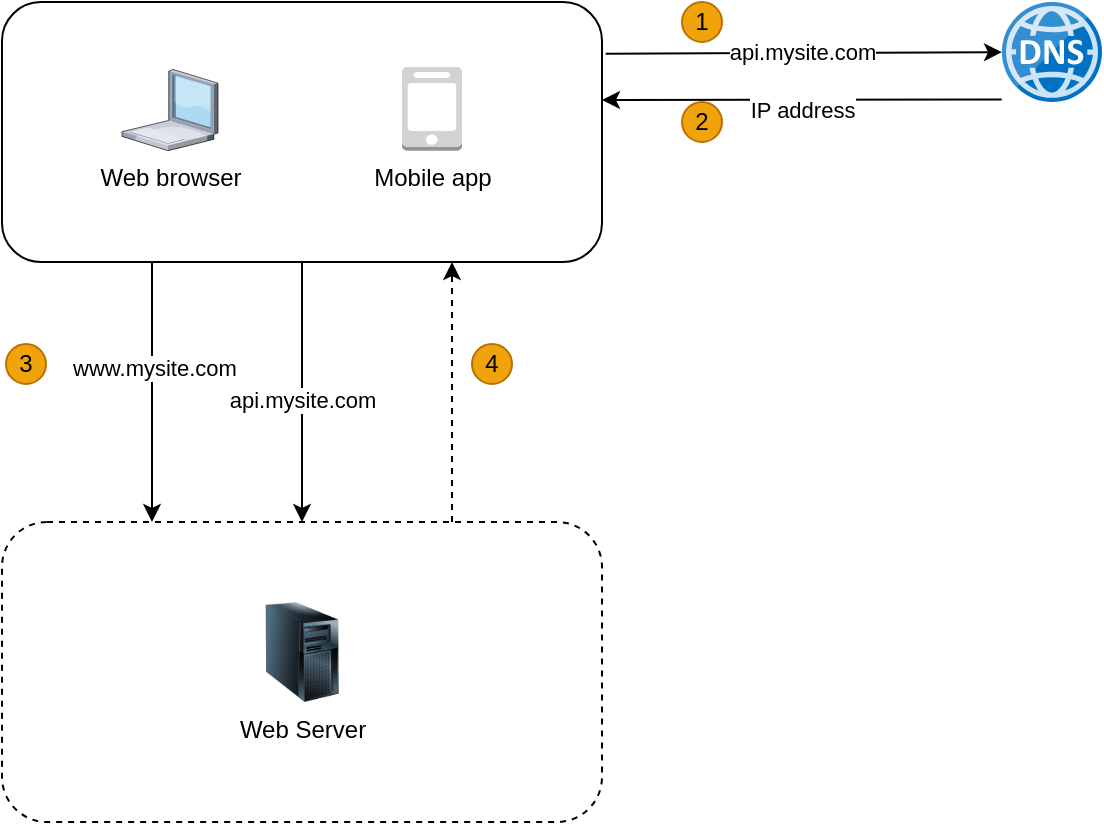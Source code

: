 <mxfile>
    <diagram id="BHtWPE9y_IMoLT593Tqw" name="single-server">
        <mxGraphModel dx="1480" dy="1393" grid="1" gridSize="10" guides="1" tooltips="1" connect="1" arrows="1" fold="1" page="1" pageScale="1" pageWidth="850" pageHeight="1100" math="0" shadow="0">
            <root>
                <mxCell id="0"/>
                <mxCell id="1" parent="0"/>
                <mxCell id="12" value="" style="group" vertex="1" connectable="0" parent="1">
                    <mxGeometry x="180" y="60" width="300" height="130" as="geometry"/>
                </mxCell>
                <mxCell id="2" value="" style="rounded=1;whiteSpace=wrap;html=1;align=left;" vertex="1" parent="12">
                    <mxGeometry width="300" height="130" as="geometry"/>
                </mxCell>
                <mxCell id="6" value="Mobile app" style="outlineConnect=0;dashed=0;verticalLabelPosition=bottom;verticalAlign=top;align=center;html=1;shape=mxgraph.aws3.mobile_client;fillColor=#D2D3D3;gradientColor=none;" vertex="1" parent="12">
                    <mxGeometry x="200" y="32.5" width="30" height="41.844" as="geometry"/>
                </mxCell>
                <mxCell id="7" value="Web browser" style="verticalLabelPosition=bottom;sketch=0;aspect=fixed;html=1;verticalAlign=top;strokeColor=none;align=center;outlineConnect=0;shape=mxgraph.citrix.laptop_1;" vertex="1" parent="12">
                    <mxGeometry x="60" y="33.719" width="48.011" height="40.625" as="geometry"/>
                </mxCell>
                <mxCell id="14" style="edgeStyle=none;html=1;exitX=0.25;exitY=1;exitDx=0;exitDy=0;entryX=0.25;entryY=0;entryDx=0;entryDy=0;" edge="1" parent="1" source="2" target="8">
                    <mxGeometry relative="1" as="geometry"/>
                </mxCell>
                <mxCell id="16" value="www.mysite.com" style="edgeLabel;html=1;align=center;verticalAlign=middle;resizable=0;points=[];" vertex="1" connectable="0" parent="14">
                    <mxGeometry x="-0.185" y="1" relative="1" as="geometry">
                        <mxPoint as="offset"/>
                    </mxGeometry>
                </mxCell>
                <mxCell id="15" style="edgeStyle=none;html=1;entryX=0.5;entryY=0;entryDx=0;entryDy=0;exitX=0.5;exitY=1;exitDx=0;exitDy=0;" edge="1" parent="1" source="2" target="8">
                    <mxGeometry relative="1" as="geometry"/>
                </mxCell>
                <mxCell id="17" value="api.mysite.com" style="edgeLabel;html=1;align=center;verticalAlign=middle;resizable=0;points=[];" vertex="1" connectable="0" parent="15">
                    <mxGeometry x="-0.214" y="1" relative="1" as="geometry">
                        <mxPoint x="-1" y="18" as="offset"/>
                    </mxGeometry>
                </mxCell>
                <mxCell id="20" style="edgeStyle=none;html=1;exitX=-0.003;exitY=0.974;exitDx=0;exitDy=0;exitPerimeter=0;" edge="1" parent="1" source="18">
                    <mxGeometry relative="1" as="geometry">
                        <mxPoint x="480" y="109" as="targetPoint"/>
                    </mxGeometry>
                </mxCell>
                <mxCell id="22" value="IP address" style="edgeLabel;html=1;align=center;verticalAlign=middle;resizable=0;points=[];" vertex="1" connectable="0" parent="20">
                    <mxGeometry x="0.392" y="3" relative="1" as="geometry">
                        <mxPoint x="39" y="2" as="offset"/>
                    </mxGeometry>
                </mxCell>
                <mxCell id="18" value="" style="sketch=0;aspect=fixed;html=1;points=[];align=center;image;fontSize=12;image=img/lib/mscae/DNS.svg;" vertex="1" parent="1">
                    <mxGeometry x="680" y="60" width="50" height="50" as="geometry"/>
                </mxCell>
                <mxCell id="19" style="edgeStyle=none;html=1;exitX=1.006;exitY=0.199;exitDx=0;exitDy=0;exitPerimeter=0;" edge="1" parent="1" source="2" target="18">
                    <mxGeometry relative="1" as="geometry"/>
                </mxCell>
                <mxCell id="21" value="api.mysite.com" style="edgeLabel;html=1;align=center;verticalAlign=middle;resizable=0;points=[];" vertex="1" connectable="0" parent="19">
                    <mxGeometry x="-0.549" relative="1" as="geometry">
                        <mxPoint x="53" y="-1" as="offset"/>
                    </mxGeometry>
                </mxCell>
                <mxCell id="24" value="" style="group" vertex="1" connectable="0" parent="1">
                    <mxGeometry x="180" y="320" width="300" height="150" as="geometry"/>
                </mxCell>
                <mxCell id="8" value="" style="rounded=1;whiteSpace=wrap;html=1;dashed=1;" vertex="1" parent="24">
                    <mxGeometry width="300" height="150" as="geometry"/>
                </mxCell>
                <mxCell id="11" value="Web Server" style="image;html=1;image=img/lib/clip_art/computers/Server_Tower_128x128.png" vertex="1" parent="24">
                    <mxGeometry x="119.55" y="40" width="60.91" height="50" as="geometry"/>
                </mxCell>
                <mxCell id="26" value="1" style="ellipse;whiteSpace=wrap;html=1;aspect=fixed;rounded=0;labelBackgroundColor=none;labelBorderColor=none;strokeColor=#BD7000;fillColor=#f0a30a;fontColor=#000000;" vertex="1" parent="1">
                    <mxGeometry x="520" y="60" width="20" height="20" as="geometry"/>
                </mxCell>
                <mxCell id="28" value="2" style="ellipse;whiteSpace=wrap;html=1;aspect=fixed;rounded=0;labelBackgroundColor=none;labelBorderColor=none;strokeColor=#BD7000;fillColor=#f0a30a;fontColor=#000000;" vertex="1" parent="1">
                    <mxGeometry x="520" y="110" width="20" height="20" as="geometry"/>
                </mxCell>
                <mxCell id="39" value="3" style="ellipse;whiteSpace=wrap;html=1;aspect=fixed;rounded=0;labelBackgroundColor=none;labelBorderColor=none;strokeColor=#BD7000;fillColor=#f0a30a;fontColor=#000000;" vertex="1" parent="1">
                    <mxGeometry x="182" y="231" width="20" height="20" as="geometry"/>
                </mxCell>
                <mxCell id="41" style="edgeStyle=none;html=1;entryX=0.75;entryY=1;entryDx=0;entryDy=0;exitX=0.75;exitY=0;exitDx=0;exitDy=0;dashed=1;" edge="1" parent="1" source="8" target="2">
                    <mxGeometry relative="1" as="geometry"/>
                </mxCell>
                <mxCell id="42" value="4" style="ellipse;whiteSpace=wrap;html=1;aspect=fixed;rounded=0;labelBackgroundColor=none;labelBorderColor=none;strokeColor=#BD7000;fillColor=#f0a30a;fontColor=#000000;" vertex="1" parent="1">
                    <mxGeometry x="415" y="231" width="20" height="20" as="geometry"/>
                </mxCell>
            </root>
        </mxGraphModel>
    </diagram>
    <diagram name="single-database" id="YOhMb2jgmzkNfedQYYIc">
        <mxGraphModel dx="666" dy="627" grid="1" gridSize="10" guides="1" tooltips="1" connect="1" arrows="1" fold="1" page="1" pageScale="1" pageWidth="850" pageHeight="1100" math="0" shadow="0">
            <root>
                <mxCell id="pCrkUYpW0BOKrWYHZmuP-0"/>
                <mxCell id="pCrkUYpW0BOKrWYHZmuP-1" parent="pCrkUYpW0BOKrWYHZmuP-0"/>
                <mxCell id="pCrkUYpW0BOKrWYHZmuP-2" value="" style="group" vertex="1" connectable="0" parent="pCrkUYpW0BOKrWYHZmuP-1">
                    <mxGeometry x="180" y="60" width="300" height="130" as="geometry"/>
                </mxCell>
                <mxCell id="pCrkUYpW0BOKrWYHZmuP-3" value="" style="rounded=1;whiteSpace=wrap;html=1;align=left;" vertex="1" parent="pCrkUYpW0BOKrWYHZmuP-2">
                    <mxGeometry width="300" height="130" as="geometry"/>
                </mxCell>
                <mxCell id="pCrkUYpW0BOKrWYHZmuP-4" value="Mobile app" style="outlineConnect=0;dashed=0;verticalLabelPosition=bottom;verticalAlign=top;align=center;html=1;shape=mxgraph.aws3.mobile_client;fillColor=#D2D3D3;gradientColor=none;" vertex="1" parent="pCrkUYpW0BOKrWYHZmuP-2">
                    <mxGeometry x="200" y="32.5" width="30" height="41.844" as="geometry"/>
                </mxCell>
                <mxCell id="pCrkUYpW0BOKrWYHZmuP-5" value="Web browser" style="verticalLabelPosition=bottom;sketch=0;aspect=fixed;html=1;verticalAlign=top;strokeColor=none;align=center;outlineConnect=0;shape=mxgraph.citrix.laptop_1;" vertex="1" parent="pCrkUYpW0BOKrWYHZmuP-2">
                    <mxGeometry x="60" y="33.719" width="48.011" height="40.625" as="geometry"/>
                </mxCell>
                <mxCell id="pCrkUYpW0BOKrWYHZmuP-6" style="edgeStyle=none;html=1;exitX=0.25;exitY=1;exitDx=0;exitDy=0;entryX=0.25;entryY=0;entryDx=0;entryDy=0;" edge="1" parent="pCrkUYpW0BOKrWYHZmuP-1" source="pCrkUYpW0BOKrWYHZmuP-3" target="pCrkUYpW0BOKrWYHZmuP-16">
                    <mxGeometry relative="1" as="geometry"/>
                </mxCell>
                <mxCell id="pCrkUYpW0BOKrWYHZmuP-7" value="www.mysite.com" style="edgeLabel;html=1;align=center;verticalAlign=middle;resizable=0;points=[];" vertex="1" connectable="0" parent="pCrkUYpW0BOKrWYHZmuP-6">
                    <mxGeometry x="-0.185" y="1" relative="1" as="geometry">
                        <mxPoint as="offset"/>
                    </mxGeometry>
                </mxCell>
                <mxCell id="pCrkUYpW0BOKrWYHZmuP-8" style="edgeStyle=none;html=1;entryX=0.75;entryY=0;entryDx=0;entryDy=0;exitX=0.75;exitY=1;exitDx=0;exitDy=0;" edge="1" parent="pCrkUYpW0BOKrWYHZmuP-1" source="pCrkUYpW0BOKrWYHZmuP-3" target="pCrkUYpW0BOKrWYHZmuP-16">
                    <mxGeometry relative="1" as="geometry"/>
                </mxCell>
                <mxCell id="pCrkUYpW0BOKrWYHZmuP-9" value="api.mysite.com" style="edgeLabel;html=1;align=center;verticalAlign=middle;resizable=0;points=[];" vertex="1" connectable="0" parent="pCrkUYpW0BOKrWYHZmuP-8">
                    <mxGeometry x="-0.214" y="1" relative="1" as="geometry">
                        <mxPoint x="4" y="-1" as="offset"/>
                    </mxGeometry>
                </mxCell>
                <mxCell id="pCrkUYpW0BOKrWYHZmuP-10" style="edgeStyle=none;html=1;exitX=-0.003;exitY=0.974;exitDx=0;exitDy=0;exitPerimeter=0;" edge="1" parent="pCrkUYpW0BOKrWYHZmuP-1" source="pCrkUYpW0BOKrWYHZmuP-12">
                    <mxGeometry relative="1" as="geometry">
                        <mxPoint x="480" y="109" as="targetPoint"/>
                    </mxGeometry>
                </mxCell>
                <mxCell id="pCrkUYpW0BOKrWYHZmuP-11" value="IP address" style="edgeLabel;html=1;align=center;verticalAlign=middle;resizable=0;points=[];" vertex="1" connectable="0" parent="pCrkUYpW0BOKrWYHZmuP-10">
                    <mxGeometry x="0.392" y="3" relative="1" as="geometry">
                        <mxPoint x="39" y="2" as="offset"/>
                    </mxGeometry>
                </mxCell>
                <mxCell id="pCrkUYpW0BOKrWYHZmuP-12" value="" style="sketch=0;aspect=fixed;html=1;points=[];align=center;image;fontSize=12;image=img/lib/mscae/DNS.svg;" vertex="1" parent="pCrkUYpW0BOKrWYHZmuP-1">
                    <mxGeometry x="680" y="60" width="50" height="50" as="geometry"/>
                </mxCell>
                <mxCell id="pCrkUYpW0BOKrWYHZmuP-13" style="edgeStyle=none;html=1;exitX=1.006;exitY=0.199;exitDx=0;exitDy=0;exitPerimeter=0;" edge="1" parent="pCrkUYpW0BOKrWYHZmuP-1" source="pCrkUYpW0BOKrWYHZmuP-3" target="pCrkUYpW0BOKrWYHZmuP-12">
                    <mxGeometry relative="1" as="geometry"/>
                </mxCell>
                <mxCell id="pCrkUYpW0BOKrWYHZmuP-14" value="api.mysite.com" style="edgeLabel;html=1;align=center;verticalAlign=middle;resizable=0;points=[];" vertex="1" connectable="0" parent="pCrkUYpW0BOKrWYHZmuP-13">
                    <mxGeometry x="-0.549" relative="1" as="geometry">
                        <mxPoint x="53" y="-1" as="offset"/>
                    </mxGeometry>
                </mxCell>
                <mxCell id="pCrkUYpW0BOKrWYHZmuP-15" value="" style="group" vertex="1" connectable="0" parent="pCrkUYpW0BOKrWYHZmuP-1">
                    <mxGeometry x="180" y="320" width="300" height="150" as="geometry"/>
                </mxCell>
                <mxCell id="pCrkUYpW0BOKrWYHZmuP-16" value="" style="rounded=1;whiteSpace=wrap;html=1;dashed=1;" vertex="1" parent="pCrkUYpW0BOKrWYHZmuP-15">
                    <mxGeometry width="300" height="150" as="geometry"/>
                </mxCell>
                <mxCell id="pCrkUYpW0BOKrWYHZmuP-17" value="Web Server" style="image;html=1;image=img/lib/clip_art/computers/Server_Tower_128x128.png" vertex="1" parent="pCrkUYpW0BOKrWYHZmuP-15">
                    <mxGeometry x="119.55" y="40" width="60.91" height="50" as="geometry"/>
                </mxCell>
                <mxCell id="5IejRPk7heABzpBBTHY_-6" style="edgeStyle=none;html=1;entryX=1;entryY=0.6;entryDx=0;entryDy=0;entryPerimeter=0;exitX=-0.006;exitY=0.6;exitDx=0;exitDy=0;exitPerimeter=0;" edge="1" parent="pCrkUYpW0BOKrWYHZmuP-1" source="5IejRPk7heABzpBBTHY_-1" target="pCrkUYpW0BOKrWYHZmuP-16">
                    <mxGeometry relative="1" as="geometry"/>
                </mxCell>
                <mxCell id="5IejRPk7heABzpBBTHY_-7" value="Return data" style="edgeLabel;html=1;align=center;verticalAlign=middle;resizable=0;points=[];" vertex="1" connectable="0" parent="5IejRPk7heABzpBBTHY_-6">
                    <mxGeometry x="0.367" y="-2" relative="1" as="geometry">
                        <mxPoint x="33" y="2" as="offset"/>
                    </mxGeometry>
                </mxCell>
                <mxCell id="5IejRPk7heABzpBBTHY_-1" value="" style="rounded=1;whiteSpace=wrap;html=1;dashed=1;" vertex="1" parent="pCrkUYpW0BOKrWYHZmuP-1">
                    <mxGeometry x="660" y="320" width="160" height="150" as="geometry"/>
                </mxCell>
                <mxCell id="5IejRPk7heABzpBBTHY_-3" value="Database" style="image;html=1;image=img/lib/clip_art/computers/Database_128x128.png;rounded=0;labelBackgroundColor=none;labelBorderColor=none;strokeColor=default;fillColor=none;" vertex="1" parent="pCrkUYpW0BOKrWYHZmuP-1">
                    <mxGeometry x="720" y="360" width="60" height="55" as="geometry"/>
                </mxCell>
                <mxCell id="5IejRPk7heABzpBBTHY_-4" style="edgeStyle=none;html=1;entryX=0.006;entryY=0.32;entryDx=0;entryDy=0;entryPerimeter=0;exitX=1.007;exitY=0.313;exitDx=0;exitDy=0;exitPerimeter=0;" edge="1" parent="pCrkUYpW0BOKrWYHZmuP-1" source="pCrkUYpW0BOKrWYHZmuP-16" target="5IejRPk7heABzpBBTHY_-1">
                    <mxGeometry relative="1" as="geometry"/>
                </mxCell>
                <mxCell id="5IejRPk7heABzpBBTHY_-5" value="Read/Write/Update" style="edgeLabel;html=1;align=center;verticalAlign=middle;resizable=0;points=[];" vertex="1" connectable="0" parent="5IejRPk7heABzpBBTHY_-4">
                    <mxGeometry x="-0.308" y="-2" relative="1" as="geometry">
                        <mxPoint x="16" as="offset"/>
                    </mxGeometry>
                </mxCell>
            </root>
        </mxGraphModel>
    </diagram>
    <diagram name="load-balancer" id="Gx0VNmJHLepwnBq75n2X">
        <mxGraphModel dx="740" dy="697" grid="1" gridSize="10" guides="1" tooltips="1" connect="1" arrows="1" fold="1" page="1" pageScale="1" pageWidth="850" pageHeight="1100" math="0" shadow="0">
            <root>
                <mxCell id="kmb7nuVqwn1e5G1mnz2P-0"/>
                <mxCell id="kmb7nuVqwn1e5G1mnz2P-1" parent="kmb7nuVqwn1e5G1mnz2P-0"/>
                <mxCell id="kmb7nuVqwn1e5G1mnz2P-2" value="" style="group" vertex="1" connectable="0" parent="kmb7nuVqwn1e5G1mnz2P-1">
                    <mxGeometry x="180" y="60" width="300" height="130" as="geometry"/>
                </mxCell>
                <mxCell id="kmb7nuVqwn1e5G1mnz2P-3" value="" style="rounded=1;whiteSpace=wrap;html=1;align=left;" vertex="1" parent="kmb7nuVqwn1e5G1mnz2P-2">
                    <mxGeometry width="300" height="130" as="geometry"/>
                </mxCell>
                <mxCell id="kmb7nuVqwn1e5G1mnz2P-4" value="Mobile app" style="outlineConnect=0;dashed=0;verticalLabelPosition=bottom;verticalAlign=top;align=center;html=1;shape=mxgraph.aws3.mobile_client;fillColor=#D2D3D3;gradientColor=none;" vertex="1" parent="kmb7nuVqwn1e5G1mnz2P-2">
                    <mxGeometry x="200" y="32.5" width="30" height="41.844" as="geometry"/>
                </mxCell>
                <mxCell id="kmb7nuVqwn1e5G1mnz2P-5" value="Web browser" style="verticalLabelPosition=bottom;sketch=0;aspect=fixed;html=1;verticalAlign=top;strokeColor=none;align=center;outlineConnect=0;shape=mxgraph.citrix.laptop_1;" vertex="1" parent="kmb7nuVqwn1e5G1mnz2P-2">
                    <mxGeometry x="60" y="33.719" width="48.011" height="40.625" as="geometry"/>
                </mxCell>
                <mxCell id="kmb7nuVqwn1e5G1mnz2P-67" value="User" style="text;html=1;align=center;verticalAlign=middle;resizable=0;points=[];autosize=1;strokeColor=none;fillColor=none;" vertex="1" parent="kmb7nuVqwn1e5G1mnz2P-2">
                    <mxGeometry x="10" y="10" width="40" height="20" as="geometry"/>
                </mxCell>
                <mxCell id="kmb7nuVqwn1e5G1mnz2P-6" style="edgeStyle=none;html=1;exitX=0.5;exitY=1;exitDx=0;exitDy=0;entryX=0.5;entryY=0;entryDx=0;entryDy=0;entryPerimeter=0;" edge="1" parent="kmb7nuVqwn1e5G1mnz2P-1" source="kmb7nuVqwn1e5G1mnz2P-3" target="kmb7nuVqwn1e5G1mnz2P-28">
                    <mxGeometry relative="1" as="geometry">
                        <mxPoint x="330" y="270" as="targetPoint"/>
                    </mxGeometry>
                </mxCell>
                <mxCell id="kmb7nuVqwn1e5G1mnz2P-7" value="Public IP: 88.88.88.1" style="edgeLabel;html=1;align=center;verticalAlign=middle;resizable=0;points=[];" vertex="1" connectable="0" parent="kmb7nuVqwn1e5G1mnz2P-6">
                    <mxGeometry x="-0.185" y="1" relative="1" as="geometry">
                        <mxPoint as="offset"/>
                    </mxGeometry>
                </mxCell>
                <mxCell id="kmb7nuVqwn1e5G1mnz2P-63" style="edgeStyle=none;html=1;entryX=0.5;entryY=-0.075;entryDx=0;entryDy=0;entryPerimeter=0;" edge="1" parent="kmb7nuVqwn1e5G1mnz2P-1" source="kmb7nuVqwn1e5G1mnz2P-12" target="kmb7nuVqwn1e5G1mnz2P-57">
                    <mxGeometry relative="1" as="geometry"/>
                </mxCell>
                <mxCell id="kmb7nuVqwn1e5G1mnz2P-12" value="" style="sketch=0;aspect=fixed;html=1;points=[];align=center;image;fontSize=12;image=img/lib/mscae/DNS.svg;" vertex="1" parent="kmb7nuVqwn1e5G1mnz2P-1">
                    <mxGeometry x="680" y="60" width="50" height="50" as="geometry"/>
                </mxCell>
                <mxCell id="kmb7nuVqwn1e5G1mnz2P-13" style="edgeStyle=none;html=1;exitX=1.006;exitY=0.199;exitDx=0;exitDy=0;exitPerimeter=0;" edge="1" parent="kmb7nuVqwn1e5G1mnz2P-1" source="kmb7nuVqwn1e5G1mnz2P-3" target="kmb7nuVqwn1e5G1mnz2P-12">
                    <mxGeometry relative="1" as="geometry"/>
                </mxCell>
                <mxCell id="kmb7nuVqwn1e5G1mnz2P-28" value="" style="outlineConnect=0;dashed=0;verticalLabelPosition=bottom;verticalAlign=top;align=center;html=1;shape=mxgraph.aws3.application_load_balancer;fillColor=#F58534;gradientColor=none;rounded=0;labelBackgroundColor=none;labelBorderColor=none;strokeColor=default;" vertex="1" parent="kmb7nuVqwn1e5G1mnz2P-1">
                    <mxGeometry x="295.5" y="280" width="69" height="72" as="geometry"/>
                </mxCell>
                <mxCell id="kmb7nuVqwn1e5G1mnz2P-29" value="" style="group" vertex="1" connectable="0" parent="kmb7nuVqwn1e5G1mnz2P-1">
                    <mxGeometry x="190" y="500" width="300" height="150" as="geometry"/>
                </mxCell>
                <mxCell id="kmb7nuVqwn1e5G1mnz2P-25" value="" style="rounded=1;whiteSpace=wrap;html=1;dashed=1;" vertex="1" parent="kmb7nuVqwn1e5G1mnz2P-29">
                    <mxGeometry width="300" height="150" as="geometry"/>
                </mxCell>
                <mxCell id="kmb7nuVqwn1e5G1mnz2P-26" value="Server 1" style="image;html=1;image=img/lib/clip_art/computers/Server_Tower_128x128.png" vertex="1" parent="kmb7nuVqwn1e5G1mnz2P-29">
                    <mxGeometry x="45.0" y="40" width="60.91" height="50" as="geometry"/>
                </mxCell>
                <mxCell id="kmb7nuVqwn1e5G1mnz2P-27" value="Server 2" style="image;html=1;image=img/lib/clip_art/computers/Server_Tower_128x128.png" vertex="1" parent="kmb7nuVqwn1e5G1mnz2P-29">
                    <mxGeometry x="184.54" y="40" width="60.91" height="50" as="geometry"/>
                </mxCell>
                <mxCell id="kmb7nuVqwn1e5G1mnz2P-56" value="" style="shape=table;startSize=0;container=1;collapsible=0;childLayout=tableLayout;rounded=0;labelBackgroundColor=none;labelBorderColor=none;strokeColor=default;fillColor=none;" vertex="1" parent="kmb7nuVqwn1e5G1mnz2P-1">
                    <mxGeometry x="600" y="210" width="210" height="80" as="geometry"/>
                </mxCell>
                <mxCell id="kmb7nuVqwn1e5G1mnz2P-57" value="" style="shape=partialRectangle;collapsible=0;dropTarget=0;pointerEvents=0;fillColor=none;top=0;left=0;bottom=0;right=0;points=[[0,0.5],[1,0.5]];portConstraint=eastwest;rounded=0;labelBackgroundColor=none;labelBorderColor=none;strokeColor=default;" vertex="1" parent="kmb7nuVqwn1e5G1mnz2P-56">
                    <mxGeometry width="210" height="40" as="geometry"/>
                </mxCell>
                <mxCell id="kmb7nuVqwn1e5G1mnz2P-58" value="&lt;b&gt;Domain&lt;/b&gt;" style="shape=partialRectangle;html=1;whiteSpace=wrap;connectable=0;overflow=hidden;fillColor=none;top=0;left=0;bottom=0;right=0;pointerEvents=1;rounded=0;labelBackgroundColor=none;labelBorderColor=none;strokeColor=default;" vertex="1" parent="kmb7nuVqwn1e5G1mnz2P-57">
                    <mxGeometry width="106" height="40" as="geometry">
                        <mxRectangle width="106" height="40" as="alternateBounds"/>
                    </mxGeometry>
                </mxCell>
                <mxCell id="kmb7nuVqwn1e5G1mnz2P-59" value="&lt;b&gt;IP address&lt;/b&gt;" style="shape=partialRectangle;html=1;whiteSpace=wrap;connectable=0;overflow=hidden;fillColor=none;top=0;left=0;bottom=0;right=0;pointerEvents=1;rounded=0;labelBackgroundColor=none;labelBorderColor=none;strokeColor=default;" vertex="1" parent="kmb7nuVqwn1e5G1mnz2P-57">
                    <mxGeometry x="106" width="104" height="40" as="geometry">
                        <mxRectangle width="104" height="40" as="alternateBounds"/>
                    </mxGeometry>
                </mxCell>
                <mxCell id="kmb7nuVqwn1e5G1mnz2P-60" value="" style="shape=partialRectangle;collapsible=0;dropTarget=0;pointerEvents=0;fillColor=none;top=0;left=0;bottom=0;right=0;points=[[0,0.5],[1,0.5]];portConstraint=eastwest;rounded=0;labelBackgroundColor=none;labelBorderColor=none;strokeColor=default;" vertex="1" parent="kmb7nuVqwn1e5G1mnz2P-56">
                    <mxGeometry y="40" width="210" height="40" as="geometry"/>
                </mxCell>
                <mxCell id="kmb7nuVqwn1e5G1mnz2P-61" value="mysite.com" style="shape=partialRectangle;html=1;whiteSpace=wrap;connectable=0;overflow=hidden;fillColor=none;top=0;left=0;bottom=0;right=0;pointerEvents=1;rounded=0;labelBackgroundColor=none;labelBorderColor=none;strokeColor=default;" vertex="1" parent="kmb7nuVqwn1e5G1mnz2P-60">
                    <mxGeometry width="106" height="40" as="geometry">
                        <mxRectangle width="106" height="40" as="alternateBounds"/>
                    </mxGeometry>
                </mxCell>
                <mxCell id="kmb7nuVqwn1e5G1mnz2P-62" value="88.88.88.1" style="shape=partialRectangle;html=1;whiteSpace=wrap;connectable=0;overflow=hidden;fillColor=none;top=0;left=0;bottom=0;right=0;pointerEvents=1;rounded=0;labelBackgroundColor=none;labelBorderColor=none;strokeColor=default;" vertex="1" parent="kmb7nuVqwn1e5G1mnz2P-60">
                    <mxGeometry x="106" width="104" height="40" as="geometry">
                        <mxRectangle width="104" height="40" as="alternateBounds"/>
                    </mxGeometry>
                </mxCell>
                <mxCell id="kmb7nuVqwn1e5G1mnz2P-64" value="Private IP&lt;br&gt;10.0.0.1" style="edgeStyle=none;html=1;" edge="1" parent="kmb7nuVqwn1e5G1mnz2P-1" source="kmb7nuVqwn1e5G1mnz2P-28" target="kmb7nuVqwn1e5G1mnz2P-26">
                    <mxGeometry x="0.056" y="-5" relative="1" as="geometry">
                        <mxPoint as="offset"/>
                    </mxGeometry>
                </mxCell>
                <mxCell id="kmb7nuVqwn1e5G1mnz2P-65" style="edgeStyle=none;html=1;entryX=0.5;entryY=0;entryDx=0;entryDy=0;" edge="1" parent="kmb7nuVqwn1e5G1mnz2P-1" source="kmb7nuVqwn1e5G1mnz2P-28" target="kmb7nuVqwn1e5G1mnz2P-27">
                    <mxGeometry relative="1" as="geometry"/>
                </mxCell>
                <mxCell id="kmb7nuVqwn1e5G1mnz2P-66" value="Private IP&lt;br&gt;10.0.0.2" style="edgeLabel;html=1;align=center;verticalAlign=middle;resizable=0;points=[];" vertex="1" connectable="0" parent="kmb7nuVqwn1e5G1mnz2P-65">
                    <mxGeometry x="-0.107" y="-3" relative="1" as="geometry">
                        <mxPoint x="7" y="13" as="offset"/>
                    </mxGeometry>
                </mxCell>
            </root>
        </mxGraphModel>
    </diagram>
    <diagram name="database-replication-complete" id="VdpTQKlfta7ihea5XglT">
        <mxGraphModel dx="666" dy="627" grid="1" gridSize="10" guides="1" tooltips="1" connect="1" arrows="1" fold="1" page="1" pageScale="1" pageWidth="850" pageHeight="1100" math="0" shadow="0">
            <root>
                <mxCell id="7cRJGbk9xfLbI0HAiaP6-0"/>
                <mxCell id="7cRJGbk9xfLbI0HAiaP6-1" parent="7cRJGbk9xfLbI0HAiaP6-0"/>
                <mxCell id="7cRJGbk9xfLbI0HAiaP6-2" value="" style="group" vertex="1" connectable="0" parent="7cRJGbk9xfLbI0HAiaP6-1">
                    <mxGeometry x="180" y="60" width="300" height="130" as="geometry"/>
                </mxCell>
                <mxCell id="7cRJGbk9xfLbI0HAiaP6-3" value="" style="rounded=1;whiteSpace=wrap;html=1;align=left;" vertex="1" parent="7cRJGbk9xfLbI0HAiaP6-2">
                    <mxGeometry width="300" height="130" as="geometry"/>
                </mxCell>
                <mxCell id="7cRJGbk9xfLbI0HAiaP6-4" value="Mobile app" style="outlineConnect=0;dashed=0;verticalLabelPosition=bottom;verticalAlign=top;align=center;html=1;shape=mxgraph.aws3.mobile_client;fillColor=#D2D3D3;gradientColor=none;" vertex="1" parent="7cRJGbk9xfLbI0HAiaP6-2">
                    <mxGeometry x="200" y="32.5" width="30" height="41.844" as="geometry"/>
                </mxCell>
                <mxCell id="7cRJGbk9xfLbI0HAiaP6-5" value="Web browser" style="verticalLabelPosition=bottom;sketch=0;aspect=fixed;html=1;verticalAlign=top;strokeColor=none;align=center;outlineConnect=0;shape=mxgraph.citrix.laptop_1;" vertex="1" parent="7cRJGbk9xfLbI0HAiaP6-2">
                    <mxGeometry x="60" y="33.719" width="48.011" height="40.625" as="geometry"/>
                </mxCell>
                <mxCell id="7cRJGbk9xfLbI0HAiaP6-6" value="User" style="text;html=1;align=center;verticalAlign=middle;resizable=0;points=[];autosize=1;strokeColor=none;fillColor=none;" vertex="1" parent="7cRJGbk9xfLbI0HAiaP6-2">
                    <mxGeometry x="10" y="10" width="40" height="20" as="geometry"/>
                </mxCell>
                <mxCell id="7cRJGbk9xfLbI0HAiaP6-7" style="edgeStyle=none;html=1;exitX=0.5;exitY=1;exitDx=0;exitDy=0;entryX=0.5;entryY=0;entryDx=0;entryDy=0;entryPerimeter=0;" edge="1" parent="7cRJGbk9xfLbI0HAiaP6-1" source="7cRJGbk9xfLbI0HAiaP6-3" target="7cRJGbk9xfLbI0HAiaP6-12">
                    <mxGeometry relative="1" as="geometry">
                        <mxPoint x="330" y="270" as="targetPoint"/>
                    </mxGeometry>
                </mxCell>
                <mxCell id="7cRJGbk9xfLbI0HAiaP6-8" value="Public IP: 88.88.88.1" style="edgeLabel;html=1;align=center;verticalAlign=middle;resizable=0;points=[];" vertex="1" connectable="0" parent="7cRJGbk9xfLbI0HAiaP6-7">
                    <mxGeometry x="-0.185" y="1" relative="1" as="geometry">
                        <mxPoint as="offset"/>
                    </mxGeometry>
                </mxCell>
                <mxCell id="7cRJGbk9xfLbI0HAiaP6-9" style="edgeStyle=none;html=1;entryX=0.5;entryY=-0.075;entryDx=0;entryDy=0;entryPerimeter=0;" edge="1" parent="7cRJGbk9xfLbI0HAiaP6-1" source="7cRJGbk9xfLbI0HAiaP6-10" target="7cRJGbk9xfLbI0HAiaP6-18">
                    <mxGeometry relative="1" as="geometry"/>
                </mxCell>
                <mxCell id="7cRJGbk9xfLbI0HAiaP6-10" value="" style="sketch=0;aspect=fixed;html=1;points=[];align=center;image;fontSize=12;image=img/lib/mscae/DNS.svg;" vertex="1" parent="7cRJGbk9xfLbI0HAiaP6-1">
                    <mxGeometry x="680" y="60" width="50" height="50" as="geometry"/>
                </mxCell>
                <mxCell id="7cRJGbk9xfLbI0HAiaP6-11" style="edgeStyle=none;html=1;exitX=1.006;exitY=0.199;exitDx=0;exitDy=0;exitPerimeter=0;" edge="1" parent="7cRJGbk9xfLbI0HAiaP6-1" source="7cRJGbk9xfLbI0HAiaP6-3" target="7cRJGbk9xfLbI0HAiaP6-10">
                    <mxGeometry relative="1" as="geometry"/>
                </mxCell>
                <mxCell id="7cRJGbk9xfLbI0HAiaP6-12" value="" style="outlineConnect=0;dashed=0;verticalLabelPosition=bottom;verticalAlign=top;align=center;html=1;shape=mxgraph.aws3.application_load_balancer;fillColor=#F58534;gradientColor=none;rounded=0;labelBackgroundColor=none;labelBorderColor=none;strokeColor=default;" vertex="1" parent="7cRJGbk9xfLbI0HAiaP6-1">
                    <mxGeometry x="295.5" y="280" width="69" height="72" as="geometry"/>
                </mxCell>
                <mxCell id="7cRJGbk9xfLbI0HAiaP6-13" value="" style="group" vertex="1" connectable="0" parent="7cRJGbk9xfLbI0HAiaP6-1">
                    <mxGeometry x="190" y="500" width="300" height="150" as="geometry"/>
                </mxCell>
                <mxCell id="7cRJGbk9xfLbI0HAiaP6-14" value="" style="rounded=1;whiteSpace=wrap;html=1;dashed=1;" vertex="1" parent="7cRJGbk9xfLbI0HAiaP6-13">
                    <mxGeometry width="300" height="150" as="geometry"/>
                </mxCell>
                <mxCell id="7cRJGbk9xfLbI0HAiaP6-15" value="Server 1" style="image;html=1;image=img/lib/clip_art/computers/Server_Tower_128x128.png" vertex="1" parent="7cRJGbk9xfLbI0HAiaP6-13">
                    <mxGeometry x="45.0" y="40" width="60.91" height="50" as="geometry"/>
                </mxCell>
                <mxCell id="7cRJGbk9xfLbI0HAiaP6-16" value="Server 2" style="image;html=1;image=img/lib/clip_art/computers/Server_Tower_128x128.png" vertex="1" parent="7cRJGbk9xfLbI0HAiaP6-13">
                    <mxGeometry x="184.54" y="40" width="60.91" height="50" as="geometry"/>
                </mxCell>
                <mxCell id="7cRJGbk9xfLbI0HAiaP6-17" value="" style="shape=table;startSize=0;container=1;collapsible=0;childLayout=tableLayout;rounded=0;labelBackgroundColor=none;labelBorderColor=none;strokeColor=default;fillColor=none;" vertex="1" parent="7cRJGbk9xfLbI0HAiaP6-1">
                    <mxGeometry x="600" y="210" width="210" height="80" as="geometry"/>
                </mxCell>
                <mxCell id="7cRJGbk9xfLbI0HAiaP6-18" value="" style="shape=partialRectangle;collapsible=0;dropTarget=0;pointerEvents=0;fillColor=none;top=0;left=0;bottom=0;right=0;points=[[0,0.5],[1,0.5]];portConstraint=eastwest;rounded=0;labelBackgroundColor=none;labelBorderColor=none;strokeColor=default;" vertex="1" parent="7cRJGbk9xfLbI0HAiaP6-17">
                    <mxGeometry width="210" height="40" as="geometry"/>
                </mxCell>
                <mxCell id="7cRJGbk9xfLbI0HAiaP6-19" value="&lt;b&gt;Domain&lt;/b&gt;" style="shape=partialRectangle;html=1;whiteSpace=wrap;connectable=0;overflow=hidden;fillColor=none;top=0;left=0;bottom=0;right=0;pointerEvents=1;rounded=0;labelBackgroundColor=none;labelBorderColor=none;strokeColor=default;" vertex="1" parent="7cRJGbk9xfLbI0HAiaP6-18">
                    <mxGeometry width="106" height="40" as="geometry">
                        <mxRectangle width="106" height="40" as="alternateBounds"/>
                    </mxGeometry>
                </mxCell>
                <mxCell id="7cRJGbk9xfLbI0HAiaP6-20" value="&lt;b&gt;IP address&lt;/b&gt;" style="shape=partialRectangle;html=1;whiteSpace=wrap;connectable=0;overflow=hidden;fillColor=none;top=0;left=0;bottom=0;right=0;pointerEvents=1;rounded=0;labelBackgroundColor=none;labelBorderColor=none;strokeColor=default;" vertex="1" parent="7cRJGbk9xfLbI0HAiaP6-18">
                    <mxGeometry x="106" width="104" height="40" as="geometry">
                        <mxRectangle width="104" height="40" as="alternateBounds"/>
                    </mxGeometry>
                </mxCell>
                <mxCell id="7cRJGbk9xfLbI0HAiaP6-21" value="" style="shape=partialRectangle;collapsible=0;dropTarget=0;pointerEvents=0;fillColor=none;top=0;left=0;bottom=0;right=0;points=[[0,0.5],[1,0.5]];portConstraint=eastwest;rounded=0;labelBackgroundColor=none;labelBorderColor=none;strokeColor=default;" vertex="1" parent="7cRJGbk9xfLbI0HAiaP6-17">
                    <mxGeometry y="40" width="210" height="40" as="geometry"/>
                </mxCell>
                <mxCell id="7cRJGbk9xfLbI0HAiaP6-22" value="mysite.com" style="shape=partialRectangle;html=1;whiteSpace=wrap;connectable=0;overflow=hidden;fillColor=none;top=0;left=0;bottom=0;right=0;pointerEvents=1;rounded=0;labelBackgroundColor=none;labelBorderColor=none;strokeColor=default;" vertex="1" parent="7cRJGbk9xfLbI0HAiaP6-21">
                    <mxGeometry width="106" height="40" as="geometry">
                        <mxRectangle width="106" height="40" as="alternateBounds"/>
                    </mxGeometry>
                </mxCell>
                <mxCell id="7cRJGbk9xfLbI0HAiaP6-23" value="88.88.88.1" style="shape=partialRectangle;html=1;whiteSpace=wrap;connectable=0;overflow=hidden;fillColor=none;top=0;left=0;bottom=0;right=0;pointerEvents=1;rounded=0;labelBackgroundColor=none;labelBorderColor=none;strokeColor=default;" vertex="1" parent="7cRJGbk9xfLbI0HAiaP6-21">
                    <mxGeometry x="106" width="104" height="40" as="geometry">
                        <mxRectangle width="104" height="40" as="alternateBounds"/>
                    </mxGeometry>
                </mxCell>
                <mxCell id="7cRJGbk9xfLbI0HAiaP6-24" value="Private IP&lt;br&gt;10.0.0.1" style="edgeStyle=none;html=1;" edge="1" parent="7cRJGbk9xfLbI0HAiaP6-1" source="7cRJGbk9xfLbI0HAiaP6-12" target="7cRJGbk9xfLbI0HAiaP6-15">
                    <mxGeometry x="0.056" y="-5" relative="1" as="geometry">
                        <mxPoint as="offset"/>
                    </mxGeometry>
                </mxCell>
                <mxCell id="7cRJGbk9xfLbI0HAiaP6-25" style="edgeStyle=none;html=1;entryX=0.5;entryY=0;entryDx=0;entryDy=0;" edge="1" parent="7cRJGbk9xfLbI0HAiaP6-1" source="7cRJGbk9xfLbI0HAiaP6-12" target="7cRJGbk9xfLbI0HAiaP6-16">
                    <mxGeometry relative="1" as="geometry"/>
                </mxCell>
                <mxCell id="7cRJGbk9xfLbI0HAiaP6-26" value="Private IP&lt;br&gt;10.0.0.2" style="edgeLabel;html=1;align=center;verticalAlign=middle;resizable=0;points=[];" vertex="1" connectable="0" parent="7cRJGbk9xfLbI0HAiaP6-25">
                    <mxGeometry x="-0.107" y="-3" relative="1" as="geometry">
                        <mxPoint x="7" y="13" as="offset"/>
                    </mxGeometry>
                </mxCell>
                <mxCell id="7cRJGbk9xfLbI0HAiaP6-28" value="" style="rounded=1;whiteSpace=wrap;html=1;dashed=1;" vertex="1" parent="7cRJGbk9xfLbI0HAiaP6-1">
                    <mxGeometry x="190" y="740" width="300" height="150" as="geometry"/>
                </mxCell>
                <mxCell id="7cRJGbk9xfLbI0HAiaP6-41" style="edgeStyle=none;html=1;startArrow=classic;startFill=1;" edge="1" parent="7cRJGbk9xfLbI0HAiaP6-1" source="7cRJGbk9xfLbI0HAiaP6-31" target="7cRJGbk9xfLbI0HAiaP6-32">
                    <mxGeometry relative="1" as="geometry"/>
                </mxCell>
                <mxCell id="7cRJGbk9xfLbI0HAiaP6-42" value="Replicate" style="edgeLabel;html=1;align=center;verticalAlign=middle;resizable=0;points=[];" vertex="1" connectable="0" parent="7cRJGbk9xfLbI0HAiaP6-41">
                    <mxGeometry x="-0.273" y="-2" relative="1" as="geometry">
                        <mxPoint x="20" y="-2" as="offset"/>
                    </mxGeometry>
                </mxCell>
                <mxCell id="7cRJGbk9xfLbI0HAiaP6-31" value="Master DB" style="image;html=1;image=img/lib/clip_art/computers/Database_128x128.png;rounded=0;labelBackgroundColor=none;labelBorderColor=none;strokeColor=default;fillColor=none;" vertex="1" parent="7cRJGbk9xfLbI0HAiaP6-1">
                    <mxGeometry x="220" y="787.5" width="56" height="55" as="geometry"/>
                </mxCell>
                <mxCell id="7cRJGbk9xfLbI0HAiaP6-32" value="Slave DB" style="image;html=1;image=img/lib/clip_art/computers/Database_128x128.png;rounded=0;labelBackgroundColor=none;labelBorderColor=none;strokeColor=default;fillColor=none;" vertex="1" parent="7cRJGbk9xfLbI0HAiaP6-1">
                    <mxGeometry x="397" y="787.5" width="56" height="55" as="geometry"/>
                </mxCell>
                <mxCell id="7cRJGbk9xfLbI0HAiaP6-33" style="edgeStyle=none;html=1;" edge="1" parent="7cRJGbk9xfLbI0HAiaP6-1" source="7cRJGbk9xfLbI0HAiaP6-15" target="7cRJGbk9xfLbI0HAiaP6-31">
                    <mxGeometry relative="1" as="geometry"/>
                </mxCell>
                <mxCell id="7cRJGbk9xfLbI0HAiaP6-35" value="Write" style="edgeLabel;html=1;align=center;verticalAlign=middle;resizable=0;points=[];" vertex="1" connectable="0" parent="7cRJGbk9xfLbI0HAiaP6-33">
                    <mxGeometry x="0.17" y="-3" relative="1" as="geometry">
                        <mxPoint as="offset"/>
                    </mxGeometry>
                </mxCell>
                <mxCell id="7cRJGbk9xfLbI0HAiaP6-34" style="edgeStyle=none;html=1;" edge="1" parent="7cRJGbk9xfLbI0HAiaP6-1" source="7cRJGbk9xfLbI0HAiaP6-16" target="7cRJGbk9xfLbI0HAiaP6-31">
                    <mxGeometry relative="1" as="geometry"/>
                </mxCell>
                <mxCell id="7cRJGbk9xfLbI0HAiaP6-36" value="Write" style="edgeLabel;html=1;align=center;verticalAlign=middle;resizable=0;points=[];" vertex="1" connectable="0" parent="7cRJGbk9xfLbI0HAiaP6-34">
                    <mxGeometry x="0.197" y="-1" relative="1" as="geometry">
                        <mxPoint as="offset"/>
                    </mxGeometry>
                </mxCell>
                <mxCell id="7cRJGbk9xfLbI0HAiaP6-37" style="edgeStyle=none;html=1;" edge="1" parent="7cRJGbk9xfLbI0HAiaP6-1" source="7cRJGbk9xfLbI0HAiaP6-15" target="7cRJGbk9xfLbI0HAiaP6-32">
                    <mxGeometry relative="1" as="geometry"/>
                </mxCell>
                <mxCell id="7cRJGbk9xfLbI0HAiaP6-39" value="Read" style="edgeLabel;html=1;align=center;verticalAlign=middle;resizable=0;points=[];" vertex="1" connectable="0" parent="7cRJGbk9xfLbI0HAiaP6-37">
                    <mxGeometry x="0.515" y="1" relative="1" as="geometry">
                        <mxPoint as="offset"/>
                    </mxGeometry>
                </mxCell>
                <mxCell id="7cRJGbk9xfLbI0HAiaP6-38" style="edgeStyle=none;html=1;entryX=0.5;entryY=0;entryDx=0;entryDy=0;" edge="1" parent="7cRJGbk9xfLbI0HAiaP6-1" source="7cRJGbk9xfLbI0HAiaP6-16" target="7cRJGbk9xfLbI0HAiaP6-32">
                    <mxGeometry relative="1" as="geometry"/>
                </mxCell>
                <mxCell id="7cRJGbk9xfLbI0HAiaP6-40" value="Read" style="edgeLabel;html=1;align=center;verticalAlign=middle;resizable=0;points=[];" vertex="1" connectable="0" parent="7cRJGbk9xfLbI0HAiaP6-38">
                    <mxGeometry x="0.033" relative="1" as="geometry">
                        <mxPoint as="offset"/>
                    </mxGeometry>
                </mxCell>
                <mxCell id="7cRJGbk9xfLbI0HAiaP6-43" value="Web Tier" style="text;html=1;align=center;verticalAlign=middle;resizable=0;points=[];autosize=1;strokeColor=none;fillColor=none;" vertex="1" parent="7cRJGbk9xfLbI0HAiaP6-1">
                    <mxGeometry x="500" y="560" width="60" height="20" as="geometry"/>
                </mxCell>
                <mxCell id="7cRJGbk9xfLbI0HAiaP6-44" value="Data Tier" style="text;html=1;align=center;verticalAlign=middle;resizable=0;points=[];autosize=1;strokeColor=none;fillColor=none;" vertex="1" parent="7cRJGbk9xfLbI0HAiaP6-1">
                    <mxGeometry x="500" y="810" width="60" height="20" as="geometry"/>
                </mxCell>
            </root>
        </mxGraphModel>
    </diagram>
    <diagram name="cache" id="KjXCK9ESD4BNIneF04ae">
        <mxGraphModel dx="666" dy="627" grid="1" gridSize="10" guides="1" tooltips="1" connect="1" arrows="1" fold="1" page="1" pageScale="1" pageWidth="850" pageHeight="1100" math="0" shadow="0">
            <root>
                <mxCell id="7-IxeNLh90uL4YMh__ra-0"/>
                <mxCell id="7-IxeNLh90uL4YMh__ra-1" parent="7-IxeNLh90uL4YMh__ra-0"/>
                <mxCell id="7-IxeNLh90uL4YMh__ra-2" value="" style="group" vertex="1" connectable="0" parent="7-IxeNLh90uL4YMh__ra-1">
                    <mxGeometry x="180" y="60" width="300" height="130" as="geometry"/>
                </mxCell>
                <mxCell id="7-IxeNLh90uL4YMh__ra-3" value="" style="rounded=1;whiteSpace=wrap;html=1;align=left;" vertex="1" parent="7-IxeNLh90uL4YMh__ra-2">
                    <mxGeometry width="300" height="130" as="geometry"/>
                </mxCell>
                <mxCell id="7-IxeNLh90uL4YMh__ra-4" value="Mobile app" style="outlineConnect=0;dashed=0;verticalLabelPosition=bottom;verticalAlign=top;align=center;html=1;shape=mxgraph.aws3.mobile_client;fillColor=#D2D3D3;gradientColor=none;" vertex="1" parent="7-IxeNLh90uL4YMh__ra-2">
                    <mxGeometry x="200" y="32.5" width="30" height="41.844" as="geometry"/>
                </mxCell>
                <mxCell id="7-IxeNLh90uL4YMh__ra-5" value="Web browser" style="verticalLabelPosition=bottom;sketch=0;aspect=fixed;html=1;verticalAlign=top;strokeColor=none;align=center;outlineConnect=0;shape=mxgraph.citrix.laptop_1;" vertex="1" parent="7-IxeNLh90uL4YMh__ra-2">
                    <mxGeometry x="60" y="33.719" width="48.011" height="40.625" as="geometry"/>
                </mxCell>
                <mxCell id="7-IxeNLh90uL4YMh__ra-6" value="User" style="text;html=1;align=center;verticalAlign=middle;resizable=0;points=[];autosize=1;strokeColor=none;fillColor=none;" vertex="1" parent="7-IxeNLh90uL4YMh__ra-2">
                    <mxGeometry x="10" y="10" width="40" height="20" as="geometry"/>
                </mxCell>
                <mxCell id="7-IxeNLh90uL4YMh__ra-7" style="edgeStyle=none;html=1;exitX=0.5;exitY=1;exitDx=0;exitDy=0;entryX=0.5;entryY=0;entryDx=0;entryDy=0;entryPerimeter=0;" edge="1" parent="7-IxeNLh90uL4YMh__ra-1" source="7-IxeNLh90uL4YMh__ra-3" target="7-IxeNLh90uL4YMh__ra-12">
                    <mxGeometry relative="1" as="geometry">
                        <mxPoint x="330" y="270" as="targetPoint"/>
                    </mxGeometry>
                </mxCell>
                <mxCell id="7-IxeNLh90uL4YMh__ra-8" value="Public IP: 88.88.88.1" style="edgeLabel;html=1;align=center;verticalAlign=middle;resizable=0;points=[];" vertex="1" connectable="0" parent="7-IxeNLh90uL4YMh__ra-7">
                    <mxGeometry x="-0.185" y="1" relative="1" as="geometry">
                        <mxPoint as="offset"/>
                    </mxGeometry>
                </mxCell>
                <mxCell id="7-IxeNLh90uL4YMh__ra-9" style="edgeStyle=none;html=1;entryX=0.5;entryY=-0.075;entryDx=0;entryDy=0;entryPerimeter=0;" edge="1" parent="7-IxeNLh90uL4YMh__ra-1" source="7-IxeNLh90uL4YMh__ra-10" target="7-IxeNLh90uL4YMh__ra-18">
                    <mxGeometry relative="1" as="geometry"/>
                </mxCell>
                <mxCell id="7-IxeNLh90uL4YMh__ra-10" value="" style="sketch=0;aspect=fixed;html=1;points=[];align=center;image;fontSize=12;image=img/lib/mscae/DNS.svg;" vertex="1" parent="7-IxeNLh90uL4YMh__ra-1">
                    <mxGeometry x="680" y="60" width="50" height="50" as="geometry"/>
                </mxCell>
                <mxCell id="7-IxeNLh90uL4YMh__ra-11" style="edgeStyle=none;html=1;exitX=1.006;exitY=0.199;exitDx=0;exitDy=0;exitPerimeter=0;" edge="1" parent="7-IxeNLh90uL4YMh__ra-1" source="7-IxeNLh90uL4YMh__ra-3" target="7-IxeNLh90uL4YMh__ra-10">
                    <mxGeometry relative="1" as="geometry"/>
                </mxCell>
                <mxCell id="7-IxeNLh90uL4YMh__ra-12" value="" style="outlineConnect=0;dashed=0;verticalLabelPosition=bottom;verticalAlign=top;align=center;html=1;shape=mxgraph.aws3.application_load_balancer;fillColor=#F58534;gradientColor=none;rounded=0;labelBackgroundColor=none;labelBorderColor=none;strokeColor=default;" vertex="1" parent="7-IxeNLh90uL4YMh__ra-1">
                    <mxGeometry x="295.5" y="280" width="69" height="72" as="geometry"/>
                </mxCell>
                <mxCell id="7-IxeNLh90uL4YMh__ra-13" value="" style="group" vertex="1" connectable="0" parent="7-IxeNLh90uL4YMh__ra-1">
                    <mxGeometry x="190" y="500" width="300" height="150" as="geometry"/>
                </mxCell>
                <mxCell id="7-IxeNLh90uL4YMh__ra-14" value="" style="rounded=1;whiteSpace=wrap;html=1;dashed=1;" vertex="1" parent="7-IxeNLh90uL4YMh__ra-13">
                    <mxGeometry width="300" height="150" as="geometry"/>
                </mxCell>
                <mxCell id="7-IxeNLh90uL4YMh__ra-15" value="Server 1" style="image;html=1;image=img/lib/clip_art/computers/Server_Tower_128x128.png" vertex="1" parent="7-IxeNLh90uL4YMh__ra-13">
                    <mxGeometry x="45.0" y="40" width="60.91" height="50" as="geometry"/>
                </mxCell>
                <mxCell id="7-IxeNLh90uL4YMh__ra-16" value="Server 2" style="image;html=1;image=img/lib/clip_art/computers/Server_Tower_128x128.png" vertex="1" parent="7-IxeNLh90uL4YMh__ra-13">
                    <mxGeometry x="184.54" y="40" width="60.91" height="50" as="geometry"/>
                </mxCell>
                <mxCell id="7-IxeNLh90uL4YMh__ra-17" value="" style="shape=table;startSize=0;container=1;collapsible=0;childLayout=tableLayout;rounded=0;labelBackgroundColor=none;labelBorderColor=none;strokeColor=default;fillColor=none;" vertex="1" parent="7-IxeNLh90uL4YMh__ra-1">
                    <mxGeometry x="600" y="210" width="210" height="80" as="geometry"/>
                </mxCell>
                <mxCell id="7-IxeNLh90uL4YMh__ra-18" value="" style="shape=partialRectangle;collapsible=0;dropTarget=0;pointerEvents=0;fillColor=none;top=0;left=0;bottom=0;right=0;points=[[0,0.5],[1,0.5]];portConstraint=eastwest;rounded=0;labelBackgroundColor=none;labelBorderColor=none;strokeColor=default;" vertex="1" parent="7-IxeNLh90uL4YMh__ra-17">
                    <mxGeometry width="210" height="40" as="geometry"/>
                </mxCell>
                <mxCell id="7-IxeNLh90uL4YMh__ra-19" value="&lt;b&gt;Domain&lt;/b&gt;" style="shape=partialRectangle;html=1;whiteSpace=wrap;connectable=0;overflow=hidden;fillColor=none;top=0;left=0;bottom=0;right=0;pointerEvents=1;rounded=0;labelBackgroundColor=none;labelBorderColor=none;strokeColor=default;" vertex="1" parent="7-IxeNLh90uL4YMh__ra-18">
                    <mxGeometry width="106" height="40" as="geometry">
                        <mxRectangle width="106" height="40" as="alternateBounds"/>
                    </mxGeometry>
                </mxCell>
                <mxCell id="7-IxeNLh90uL4YMh__ra-20" value="&lt;b&gt;IP address&lt;/b&gt;" style="shape=partialRectangle;html=1;whiteSpace=wrap;connectable=0;overflow=hidden;fillColor=none;top=0;left=0;bottom=0;right=0;pointerEvents=1;rounded=0;labelBackgroundColor=none;labelBorderColor=none;strokeColor=default;" vertex="1" parent="7-IxeNLh90uL4YMh__ra-18">
                    <mxGeometry x="106" width="104" height="40" as="geometry">
                        <mxRectangle width="104" height="40" as="alternateBounds"/>
                    </mxGeometry>
                </mxCell>
                <mxCell id="7-IxeNLh90uL4YMh__ra-21" value="" style="shape=partialRectangle;collapsible=0;dropTarget=0;pointerEvents=0;fillColor=none;top=0;left=0;bottom=0;right=0;points=[[0,0.5],[1,0.5]];portConstraint=eastwest;rounded=0;labelBackgroundColor=none;labelBorderColor=none;strokeColor=default;" vertex="1" parent="7-IxeNLh90uL4YMh__ra-17">
                    <mxGeometry y="40" width="210" height="40" as="geometry"/>
                </mxCell>
                <mxCell id="7-IxeNLh90uL4YMh__ra-22" value="mysite.com" style="shape=partialRectangle;html=1;whiteSpace=wrap;connectable=0;overflow=hidden;fillColor=none;top=0;left=0;bottom=0;right=0;pointerEvents=1;rounded=0;labelBackgroundColor=none;labelBorderColor=none;strokeColor=default;" vertex="1" parent="7-IxeNLh90uL4YMh__ra-21">
                    <mxGeometry width="106" height="40" as="geometry">
                        <mxRectangle width="106" height="40" as="alternateBounds"/>
                    </mxGeometry>
                </mxCell>
                <mxCell id="7-IxeNLh90uL4YMh__ra-23" value="88.88.88.1" style="shape=partialRectangle;html=1;whiteSpace=wrap;connectable=0;overflow=hidden;fillColor=none;top=0;left=0;bottom=0;right=0;pointerEvents=1;rounded=0;labelBackgroundColor=none;labelBorderColor=none;strokeColor=default;" vertex="1" parent="7-IxeNLh90uL4YMh__ra-21">
                    <mxGeometry x="106" width="104" height="40" as="geometry">
                        <mxRectangle width="104" height="40" as="alternateBounds"/>
                    </mxGeometry>
                </mxCell>
                <mxCell id="7-IxeNLh90uL4YMh__ra-24" value="Private IP&lt;br&gt;10.0.0.1" style="edgeStyle=none;html=1;" edge="1" parent="7-IxeNLh90uL4YMh__ra-1" source="7-IxeNLh90uL4YMh__ra-12" target="7-IxeNLh90uL4YMh__ra-15">
                    <mxGeometry x="0.056" y="-5" relative="1" as="geometry">
                        <mxPoint as="offset"/>
                    </mxGeometry>
                </mxCell>
                <mxCell id="7-IxeNLh90uL4YMh__ra-25" style="edgeStyle=none;html=1;entryX=0.5;entryY=0;entryDx=0;entryDy=0;" edge="1" parent="7-IxeNLh90uL4YMh__ra-1" source="7-IxeNLh90uL4YMh__ra-12" target="7-IxeNLh90uL4YMh__ra-16">
                    <mxGeometry relative="1" as="geometry"/>
                </mxCell>
                <mxCell id="7-IxeNLh90uL4YMh__ra-26" value="Private IP&lt;br&gt;10.0.0.2" style="edgeLabel;html=1;align=center;verticalAlign=middle;resizable=0;points=[];" vertex="1" connectable="0" parent="7-IxeNLh90uL4YMh__ra-25">
                    <mxGeometry x="-0.107" y="-3" relative="1" as="geometry">
                        <mxPoint x="7" y="13" as="offset"/>
                    </mxGeometry>
                </mxCell>
                <mxCell id="7-IxeNLh90uL4YMh__ra-27" value="" style="rounded=1;whiteSpace=wrap;html=1;dashed=1;" vertex="1" parent="7-IxeNLh90uL4YMh__ra-1">
                    <mxGeometry x="190" y="740" width="300" height="150" as="geometry"/>
                </mxCell>
                <mxCell id="7-IxeNLh90uL4YMh__ra-28" style="edgeStyle=none;html=1;startArrow=classic;startFill=1;" edge="1" parent="7-IxeNLh90uL4YMh__ra-1" source="7-IxeNLh90uL4YMh__ra-30" target="7-IxeNLh90uL4YMh__ra-31">
                    <mxGeometry relative="1" as="geometry"/>
                </mxCell>
                <mxCell id="7-IxeNLh90uL4YMh__ra-29" value="Replicate" style="edgeLabel;html=1;align=center;verticalAlign=middle;resizable=0;points=[];" vertex="1" connectable="0" parent="7-IxeNLh90uL4YMh__ra-28">
                    <mxGeometry x="-0.273" y="-2" relative="1" as="geometry">
                        <mxPoint x="20" y="-2" as="offset"/>
                    </mxGeometry>
                </mxCell>
                <mxCell id="7-IxeNLh90uL4YMh__ra-30" value="Master DB" style="image;html=1;image=img/lib/clip_art/computers/Database_128x128.png;rounded=0;labelBackgroundColor=none;labelBorderColor=none;strokeColor=default;fillColor=none;" vertex="1" parent="7-IxeNLh90uL4YMh__ra-1">
                    <mxGeometry x="220" y="787.5" width="56" height="55" as="geometry"/>
                </mxCell>
                <mxCell id="7-IxeNLh90uL4YMh__ra-31" value="Slave DB" style="image;html=1;image=img/lib/clip_art/computers/Database_128x128.png;rounded=0;labelBackgroundColor=none;labelBorderColor=none;strokeColor=default;fillColor=none;" vertex="1" parent="7-IxeNLh90uL4YMh__ra-1">
                    <mxGeometry x="397" y="787.5" width="56" height="55" as="geometry"/>
                </mxCell>
                <mxCell id="7-IxeNLh90uL4YMh__ra-34" style="edgeStyle=none;html=1;exitX=0.5;exitY=1;exitDx=0;exitDy=0;" edge="1" parent="7-IxeNLh90uL4YMh__ra-1" source="7-IxeNLh90uL4YMh__ra-14" target="7-IxeNLh90uL4YMh__ra-30">
                    <mxGeometry relative="1" as="geometry"/>
                </mxCell>
                <mxCell id="7-IxeNLh90uL4YMh__ra-35" value="Write" style="edgeLabel;html=1;align=center;verticalAlign=middle;resizable=0;points=[];" vertex="1" connectable="0" parent="7-IxeNLh90uL4YMh__ra-34">
                    <mxGeometry x="0.197" y="-1" relative="1" as="geometry">
                        <mxPoint x="3" y="-12" as="offset"/>
                    </mxGeometry>
                </mxCell>
                <mxCell id="7-IxeNLh90uL4YMh__ra-36" style="edgeStyle=none;html=1;dashed=1;" edge="1" parent="7-IxeNLh90uL4YMh__ra-1" target="7-IxeNLh90uL4YMh__ra-31">
                    <mxGeometry relative="1" as="geometry">
                        <mxPoint x="340" y="650" as="sourcePoint"/>
                    </mxGeometry>
                </mxCell>
                <mxCell id="7-IxeNLh90uL4YMh__ra-37" value="Read" style="edgeLabel;html=1;align=center;verticalAlign=middle;resizable=0;points=[];" vertex="1" connectable="0" parent="7-IxeNLh90uL4YMh__ra-36">
                    <mxGeometry x="0.515" y="1" relative="1" as="geometry">
                        <mxPoint x="-20" y="-34" as="offset"/>
                    </mxGeometry>
                </mxCell>
                <mxCell id="7-IxeNLh90uL4YMh__ra-40" value="Web Tier" style="text;html=1;align=center;verticalAlign=middle;resizable=0;points=[];autosize=1;strokeColor=none;fillColor=none;" vertex="1" parent="7-IxeNLh90uL4YMh__ra-1">
                    <mxGeometry x="500" y="560" width="60" height="20" as="geometry"/>
                </mxCell>
                <mxCell id="7-IxeNLh90uL4YMh__ra-41" value="Data Tier" style="text;html=1;align=center;verticalAlign=middle;resizable=0;points=[];autosize=1;strokeColor=none;fillColor=none;" vertex="1" parent="7-IxeNLh90uL4YMh__ra-1">
                    <mxGeometry x="500" y="810" width="60" height="20" as="geometry"/>
                </mxCell>
                <mxCell id="7-IxeNLh90uL4YMh__ra-42" value="" style="outlineConnect=0;dashed=0;verticalLabelPosition=bottom;verticalAlign=top;align=center;html=1;shape=mxgraph.aws3.cache_node;fillColor=#2E73B8;gradientColor=none;rounded=0;labelBackgroundColor=none;labelBorderColor=none;strokeColor=default;" vertex="1" parent="7-IxeNLh90uL4YMh__ra-1">
                    <mxGeometry x="610" y="800" width="50" height="51.5" as="geometry"/>
                </mxCell>
                <mxCell id="7-IxeNLh90uL4YMh__ra-44" style="edgeStyle=none;html=1;entryX=0.5;entryY=0;entryDx=0;entryDy=0;entryPerimeter=0;startArrow=none;startFill=0;exitX=0.5;exitY=1;exitDx=0;exitDy=0;" edge="1" parent="7-IxeNLh90uL4YMh__ra-1" source="7-IxeNLh90uL4YMh__ra-14" target="7-IxeNLh90uL4YMh__ra-42">
                    <mxGeometry relative="1" as="geometry"/>
                </mxCell>
            </root>
        </mxGraphModel>
    </diagram>
    <diagram name="stateless-architecture" id="J06b8EzxC7TaT0z3Yb0I">
        <mxGraphModel dx="666" dy="627" grid="1" gridSize="10" guides="1" tooltips="1" connect="1" arrows="1" fold="1" page="1" pageScale="1" pageWidth="850" pageHeight="1100" math="0" shadow="0">
            <root>
                <mxCell id="OecmolBB7FmZDxgIDEz5-0"/>
                <mxCell id="OecmolBB7FmZDxgIDEz5-1" parent="OecmolBB7FmZDxgIDEz5-0"/>
                <mxCell id="OecmolBB7FmZDxgIDEz5-2" value="" style="group" vertex="1" connectable="0" parent="OecmolBB7FmZDxgIDEz5-1">
                    <mxGeometry x="180" y="60" width="300" height="130" as="geometry"/>
                </mxCell>
                <mxCell id="OecmolBB7FmZDxgIDEz5-3" value="" style="rounded=1;whiteSpace=wrap;html=1;align=left;" vertex="1" parent="OecmolBB7FmZDxgIDEz5-2">
                    <mxGeometry width="300" height="130" as="geometry"/>
                </mxCell>
                <mxCell id="OecmolBB7FmZDxgIDEz5-4" value="Mobile app" style="outlineConnect=0;dashed=0;verticalLabelPosition=bottom;verticalAlign=top;align=center;html=1;shape=mxgraph.aws3.mobile_client;fillColor=#D2D3D3;gradientColor=none;" vertex="1" parent="OecmolBB7FmZDxgIDEz5-2">
                    <mxGeometry x="200" y="32.5" width="30" height="41.844" as="geometry"/>
                </mxCell>
                <mxCell id="OecmolBB7FmZDxgIDEz5-5" value="Web browser" style="verticalLabelPosition=bottom;sketch=0;aspect=fixed;html=1;verticalAlign=top;strokeColor=none;align=center;outlineConnect=0;shape=mxgraph.citrix.laptop_1;" vertex="1" parent="OecmolBB7FmZDxgIDEz5-2">
                    <mxGeometry x="60" y="33.719" width="48.011" height="40.625" as="geometry"/>
                </mxCell>
                <mxCell id="OecmolBB7FmZDxgIDEz5-6" value="User" style="text;html=1;align=center;verticalAlign=middle;resizable=0;points=[];autosize=1;strokeColor=none;fillColor=none;" vertex="1" parent="OecmolBB7FmZDxgIDEz5-2">
                    <mxGeometry x="10" y="10" width="40" height="20" as="geometry"/>
                </mxCell>
                <mxCell id="OecmolBB7FmZDxgIDEz5-7" style="edgeStyle=none;html=1;exitX=0.5;exitY=1;exitDx=0;exitDy=0;entryX=0.5;entryY=0;entryDx=0;entryDy=0;entryPerimeter=0;" edge="1" parent="OecmolBB7FmZDxgIDEz5-1" source="OecmolBB7FmZDxgIDEz5-3" target="OecmolBB7FmZDxgIDEz5-12">
                    <mxGeometry relative="1" as="geometry">
                        <mxPoint x="330" y="270" as="targetPoint"/>
                    </mxGeometry>
                </mxCell>
                <mxCell id="OecmolBB7FmZDxgIDEz5-10" value="" style="sketch=0;aspect=fixed;html=1;points=[];align=center;image;fontSize=12;image=img/lib/mscae/DNS.svg;" vertex="1" parent="OecmolBB7FmZDxgIDEz5-1">
                    <mxGeometry x="600" y="60" width="50" height="50" as="geometry"/>
                </mxCell>
                <mxCell id="OecmolBB7FmZDxgIDEz5-11" style="edgeStyle=none;html=1;exitX=1.006;exitY=0.199;exitDx=0;exitDy=0;exitPerimeter=0;" edge="1" parent="OecmolBB7FmZDxgIDEz5-1" source="OecmolBB7FmZDxgIDEz5-3" target="OecmolBB7FmZDxgIDEz5-10">
                    <mxGeometry relative="1" as="geometry"/>
                </mxCell>
                <mxCell id="mSSl-XPeRKhISWJK7Blb-11" value="" style="edgeStyle=none;html=1;fontColor=#FFFFFF;startArrow=none;startFill=0;entryX=0.47;entryY=-0.013;entryDx=0;entryDy=0;entryPerimeter=0;" edge="1" parent="OecmolBB7FmZDxgIDEz5-1" source="OecmolBB7FmZDxgIDEz5-12" target="OecmolBB7FmZDxgIDEz5-14">
                    <mxGeometry relative="1" as="geometry"/>
                </mxCell>
                <mxCell id="OecmolBB7FmZDxgIDEz5-12" value="" style="outlineConnect=0;dashed=0;verticalLabelPosition=bottom;verticalAlign=top;align=center;html=1;shape=mxgraph.aws3.application_load_balancer;fillColor=#F58534;gradientColor=none;rounded=0;labelBackgroundColor=none;labelBorderColor=none;strokeColor=default;" vertex="1" parent="OecmolBB7FmZDxgIDEz5-1">
                    <mxGeometry x="295.5" y="230" width="69" height="72" as="geometry"/>
                </mxCell>
                <mxCell id="OecmolBB7FmZDxgIDEz5-24" value="" style="edgeStyle=none;html=1;entryX=0.18;entryY=-0.007;entryDx=0;entryDy=0;entryPerimeter=0;" edge="1" parent="OecmolBB7FmZDxgIDEz5-1" source="OecmolBB7FmZDxgIDEz5-12" target="OecmolBB7FmZDxgIDEz5-14">
                    <mxGeometry x="-0.026" y="-23" relative="1" as="geometry">
                        <mxPoint as="offset"/>
                    </mxGeometry>
                </mxCell>
                <mxCell id="OecmolBB7FmZDxgIDEz5-25" style="edgeStyle=none;html=1;entryX=0.797;entryY=-0.027;entryDx=0;entryDy=0;entryPerimeter=0;" edge="1" parent="OecmolBB7FmZDxgIDEz5-1" source="OecmolBB7FmZDxgIDEz5-12" target="OecmolBB7FmZDxgIDEz5-14">
                    <mxGeometry relative="1" as="geometry"/>
                </mxCell>
                <mxCell id="OecmolBB7FmZDxgIDEz5-27" value="" style="rounded=1;whiteSpace=wrap;html=1;dashed=1;" vertex="1" parent="OecmolBB7FmZDxgIDEz5-1">
                    <mxGeometry x="100" y="674.38" width="430" height="150" as="geometry"/>
                </mxCell>
                <mxCell id="OecmolBB7FmZDxgIDEz5-28" style="edgeStyle=none;html=1;startArrow=classic;startFill=1;" edge="1" parent="OecmolBB7FmZDxgIDEz5-1" source="OecmolBB7FmZDxgIDEz5-30" target="OecmolBB7FmZDxgIDEz5-31">
                    <mxGeometry relative="1" as="geometry"/>
                </mxCell>
                <mxCell id="OecmolBB7FmZDxgIDEz5-29" value="Replicate" style="edgeLabel;html=1;align=center;verticalAlign=middle;resizable=0;points=[];" vertex="1" connectable="0" parent="OecmolBB7FmZDxgIDEz5-28">
                    <mxGeometry x="-0.273" y="-2" relative="1" as="geometry">
                        <mxPoint x="20" y="-2" as="offset"/>
                    </mxGeometry>
                </mxCell>
                <mxCell id="OecmolBB7FmZDxgIDEz5-30" value="Master DB" style="image;html=1;image=img/lib/clip_art/computers/Database_128x128.png;rounded=0;labelBackgroundColor=none;labelBorderColor=none;strokeColor=default;fillColor=none;" vertex="1" parent="OecmolBB7FmZDxgIDEz5-1">
                    <mxGeometry x="279.5" y="721.88" width="56" height="55" as="geometry"/>
                </mxCell>
                <mxCell id="OecmolBB7FmZDxgIDEz5-31" value="Slave DB" style="image;html=1;image=img/lib/clip_art/computers/Database_128x128.png;rounded=0;labelBackgroundColor=none;labelBorderColor=none;strokeColor=default;fillColor=none;" vertex="1" parent="OecmolBB7FmZDxgIDEz5-1">
                    <mxGeometry x="437" y="721.88" width="56" height="55" as="geometry"/>
                </mxCell>
                <mxCell id="OecmolBB7FmZDxgIDEz5-32" style="edgeStyle=none;html=1;exitX=0.393;exitY=1.013;exitDx=0;exitDy=0;exitPerimeter=0;" edge="1" parent="OecmolBB7FmZDxgIDEz5-1" source="OecmolBB7FmZDxgIDEz5-14" target="OecmolBB7FmZDxgIDEz5-30">
                    <mxGeometry relative="1" as="geometry"/>
                </mxCell>
                <mxCell id="OecmolBB7FmZDxgIDEz5-33" value="Write" style="edgeLabel;html=1;align=center;verticalAlign=middle;resizable=0;points=[];" vertex="1" connectable="0" parent="OecmolBB7FmZDxgIDEz5-32">
                    <mxGeometry x="0.197" y="-1" relative="1" as="geometry">
                        <mxPoint x="3" y="-12" as="offset"/>
                    </mxGeometry>
                </mxCell>
                <mxCell id="OecmolBB7FmZDxgIDEz5-34" style="edgeStyle=none;html=1;dashed=1;exitX=0.303;exitY=1;exitDx=0;exitDy=0;exitPerimeter=0;" edge="1" parent="OecmolBB7FmZDxgIDEz5-1" target="mSSl-XPeRKhISWJK7Blb-3" source="OecmolBB7FmZDxgIDEz5-14">
                    <mxGeometry relative="1" as="geometry">
                        <mxPoint x="340" y="650" as="sourcePoint"/>
                        <mxPoint x="150" y="650" as="targetPoint"/>
                    </mxGeometry>
                </mxCell>
                <mxCell id="OecmolBB7FmZDxgIDEz5-35" value="Read" style="edgeLabel;html=1;align=center;verticalAlign=middle;resizable=0;points=[];" vertex="1" connectable="0" parent="OecmolBB7FmZDxgIDEz5-34">
                    <mxGeometry x="0.515" y="1" relative="1" as="geometry">
                        <mxPoint x="-20" y="-34" as="offset"/>
                    </mxGeometry>
                </mxCell>
                <mxCell id="OecmolBB7FmZDxgIDEz5-36" value="Web Tier&lt;br&gt;Auto Scale" style="text;html=1;align=center;verticalAlign=middle;resizable=0;points=[];autosize=1;strokeColor=none;fillColor=none;" vertex="1" parent="OecmolBB7FmZDxgIDEz5-1">
                    <mxGeometry x="510" y="440" width="70" height="30" as="geometry"/>
                </mxCell>
                <mxCell id="OecmolBB7FmZDxgIDEz5-37" value="Data Tier" style="text;html=1;align=center;verticalAlign=middle;resizable=0;points=[];autosize=1;strokeColor=none;fillColor=none;" vertex="1" parent="OecmolBB7FmZDxgIDEz5-1">
                    <mxGeometry x="110" y="830" width="60" height="20" as="geometry"/>
                </mxCell>
                <mxCell id="OecmolBB7FmZDxgIDEz5-38" value="" style="outlineConnect=0;dashed=0;verticalLabelPosition=bottom;verticalAlign=top;align=center;html=1;shape=mxgraph.aws3.cache_node;fillColor=#2E73B8;gradientColor=none;rounded=0;labelBackgroundColor=none;labelBorderColor=none;strokeColor=default;" vertex="1" parent="OecmolBB7FmZDxgIDEz5-1">
                    <mxGeometry x="570" y="710" width="50" height="51.5" as="geometry"/>
                </mxCell>
                <mxCell id="OecmolBB7FmZDxgIDEz5-39" style="edgeStyle=none;html=1;entryX=0.5;entryY=0;entryDx=0;entryDy=0;entryPerimeter=0;startArrow=none;startFill=0;exitX=0.5;exitY=1;exitDx=0;exitDy=0;" edge="1" parent="OecmolBB7FmZDxgIDEz5-1" source="OecmolBB7FmZDxgIDEz5-14" target="OecmolBB7FmZDxgIDEz5-38">
                    <mxGeometry relative="1" as="geometry"/>
                </mxCell>
                <mxCell id="mSSl-XPeRKhISWJK7Blb-0" value="CDN" style="aspect=fixed;html=1;points=[];align=center;image;fontSize=12;image=img/lib/azure2/app_services/CDN_Profiles.svg;rounded=0;labelBackgroundColor=none;labelBorderColor=none;strokeColor=default;fillColor=none;" vertex="1" parent="OecmolBB7FmZDxgIDEz5-1">
                    <mxGeometry x="20" y="60" width="68" height="40" as="geometry"/>
                </mxCell>
                <mxCell id="mSSl-XPeRKhISWJK7Blb-1" style="edgeStyle=none;html=1;dashed=1;startArrow=none;startFill=0;exitX=-0.007;exitY=0.185;exitDx=0;exitDy=0;exitPerimeter=0;" edge="1" parent="OecmolBB7FmZDxgIDEz5-1" source="OecmolBB7FmZDxgIDEz5-3">
                    <mxGeometry relative="1" as="geometry">
                        <mxPoint x="90" y="84" as="targetPoint"/>
                    </mxGeometry>
                </mxCell>
                <mxCell id="mSSl-XPeRKhISWJK7Blb-10" style="edgeStyle=none;html=1;entryX=0.5;entryY=0;entryDx=0;entryDy=0;entryPerimeter=0;fontColor=#FFFFFF;startArrow=none;startFill=0;exitX=0.66;exitY=1.007;exitDx=0;exitDy=0;exitPerimeter=0;" edge="1" parent="OecmolBB7FmZDxgIDEz5-1" source="OecmolBB7FmZDxgIDEz5-14" target="mSSl-XPeRKhISWJK7Blb-9">
                    <mxGeometry relative="1" as="geometry"/>
                </mxCell>
                <mxCell id="OecmolBB7FmZDxgIDEz5-14" value="" style="rounded=1;whiteSpace=wrap;html=1;dashed=1;" vertex="1" parent="OecmolBB7FmZDxgIDEz5-1">
                    <mxGeometry x="190" y="390" width="300" height="150" as="geometry"/>
                </mxCell>
                <mxCell id="OecmolBB7FmZDxgIDEz5-15" value="Server 1" style="image;html=1;image=img/lib/clip_art/computers/Server_Tower_128x128.png" vertex="1" parent="OecmolBB7FmZDxgIDEz5-1">
                    <mxGeometry x="217.54" y="430" width="60.91" height="50" as="geometry"/>
                </mxCell>
                <mxCell id="OecmolBB7FmZDxgIDEz5-16" value="Server 2" style="image;html=1;image=img/lib/clip_art/computers/Server_Tower_128x128.png" vertex="1" parent="OecmolBB7FmZDxgIDEz5-1">
                    <mxGeometry x="309.55" y="430" width="60.91" height="50" as="geometry"/>
                </mxCell>
                <mxCell id="mSSl-XPeRKhISWJK7Blb-2" value="Server X" style="image;html=1;image=img/lib/clip_art/computers/Server_Tower_128x128.png" vertex="1" parent="OecmolBB7FmZDxgIDEz5-1">
                    <mxGeometry x="392.09" y="430" width="60.91" height="50" as="geometry"/>
                </mxCell>
                <mxCell id="mSSl-XPeRKhISWJK7Blb-3" value="Slave DB" style="image;html=1;image=img/lib/clip_art/computers/Database_128x128.png;rounded=0;labelBackgroundColor=none;labelBorderColor=none;strokeColor=default;fillColor=none;" vertex="1" parent="OecmolBB7FmZDxgIDEz5-1">
                    <mxGeometry x="120" y="721.88" width="56" height="55" as="geometry"/>
                </mxCell>
                <mxCell id="mSSl-XPeRKhISWJK7Blb-5" style="edgeStyle=none;html=1;startArrow=classic;startFill=1;entryX=0;entryY=0.5;entryDx=0;entryDy=0;" edge="1" parent="OecmolBB7FmZDxgIDEz5-1" target="OecmolBB7FmZDxgIDEz5-30">
                    <mxGeometry relative="1" as="geometry">
                        <mxPoint x="170" y="749" as="sourcePoint"/>
                        <mxPoint x="277.5" y="748.88" as="targetPoint"/>
                    </mxGeometry>
                </mxCell>
                <mxCell id="mSSl-XPeRKhISWJK7Blb-6" value="Replicate" style="edgeLabel;html=1;align=center;verticalAlign=middle;resizable=0;points=[];" vertex="1" connectable="0" parent="mSSl-XPeRKhISWJK7Blb-5">
                    <mxGeometry x="-0.273" y="-2" relative="1" as="geometry">
                        <mxPoint x="20" y="-2" as="offset"/>
                    </mxGeometry>
                </mxCell>
                <mxCell id="mSSl-XPeRKhISWJK7Blb-7" style="edgeStyle=none;html=1;dashed=1;exitX=0.47;exitY=1.007;exitDx=0;exitDy=0;exitPerimeter=0;entryX=0.5;entryY=0;entryDx=0;entryDy=0;" edge="1" parent="OecmolBB7FmZDxgIDEz5-1" source="OecmolBB7FmZDxgIDEz5-14" target="OecmolBB7FmZDxgIDEz5-31">
                    <mxGeometry relative="1" as="geometry">
                        <mxPoint x="265.1" y="551.05" as="sourcePoint"/>
                        <mxPoint x="172.137" y="731.88" as="targetPoint"/>
                    </mxGeometry>
                </mxCell>
                <mxCell id="mSSl-XPeRKhISWJK7Blb-8" value="Read" style="edgeLabel;html=1;align=center;verticalAlign=middle;resizable=0;points=[];" vertex="1" connectable="0" parent="mSSl-XPeRKhISWJK7Blb-7">
                    <mxGeometry x="0.515" y="1" relative="1" as="geometry">
                        <mxPoint x="-20" y="-34" as="offset"/>
                    </mxGeometry>
                </mxCell>
                <mxCell id="mSSl-XPeRKhISWJK7Blb-9" value="&lt;font color=&quot;#ffffff&quot;&gt;NoSQL&lt;/font&gt;" style="sketch=0;points=[[0,0,0],[0.25,0,0],[0.5,0,0],[0.75,0,0],[1,0,0],[0,1,0],[0.25,1,0],[0.5,1,0],[0.75,1,0],[1,1,0],[0,0.25,0],[0,0.5,0],[0,0.75,0],[1,0.25,0],[1,0.5,0],[1,0.75,0]];outlineConnect=0;fontColor=#232F3E;gradientColor=#4D72F3;gradientDirection=north;fillColor=#3334B9;strokeColor=#ffffff;dashed=0;verticalLabelPosition=bottom;verticalAlign=top;align=center;html=1;fontSize=12;fontStyle=0;aspect=fixed;shape=mxgraph.aws4.resourceIcon;resIcon=mxgraph.aws4.documentdb_with_mongodb_compatibility;rounded=0;labelBackgroundColor=none;labelBorderColor=none;" vertex="1" parent="OecmolBB7FmZDxgIDEz5-1">
                    <mxGeometry x="660" y="710" width="50" height="50" as="geometry"/>
                </mxCell>
            </root>
        </mxGraphModel>
    </diagram>
    <diagram name="datacenters" id="wF4vyi43MUu7TMW0aeK7">
        <mxGraphModel dx="1025" dy="965" grid="1" gridSize="10" guides="1" tooltips="1" connect="1" arrows="1" fold="1" page="1" pageScale="1" pageWidth="850" pageHeight="1100" math="0" shadow="0">
            <root>
                <mxCell id="2MTPr3-5ZMdQA0gOXQEW-0"/>
                <mxCell id="2MTPr3-5ZMdQA0gOXQEW-1" parent="2MTPr3-5ZMdQA0gOXQEW-0"/>
                <mxCell id="2MTPr3-5ZMdQA0gOXQEW-100" style="edgeStyle=none;html=1;entryX=0.5;entryY=0;entryDx=0;entryDy=0;entryPerimeter=0;fontColor=#FFFFFF;startArrow=none;startFill=0;" edge="1" parent="2MTPr3-5ZMdQA0gOXQEW-1" source="2MTPr3-5ZMdQA0gOXQEW-56" target="2MTPr3-5ZMdQA0gOXQEW-39">
                    <mxGeometry relative="1" as="geometry"/>
                </mxCell>
                <mxCell id="2MTPr3-5ZMdQA0gOXQEW-56" value="" style="rounded=0;whiteSpace=wrap;html=1;labelBackgroundColor=none;labelBorderColor=none;fontColor=#ffffff;strokeColor=#314354;fillColor=#647687;" vertex="1" parent="2MTPr3-5ZMdQA0gOXQEW-1">
                    <mxGeometry x="20" y="360" width="360" height="480" as="geometry"/>
                </mxCell>
                <mxCell id="2MTPr3-5ZMdQA0gOXQEW-2" value="" style="group" vertex="1" connectable="0" parent="2MTPr3-5ZMdQA0gOXQEW-1">
                    <mxGeometry x="270" y="20" width="300" height="130" as="geometry"/>
                </mxCell>
                <mxCell id="2MTPr3-5ZMdQA0gOXQEW-3" value="" style="rounded=1;whiteSpace=wrap;html=1;align=left;" vertex="1" parent="2MTPr3-5ZMdQA0gOXQEW-2">
                    <mxGeometry width="300" height="130" as="geometry"/>
                </mxCell>
                <mxCell id="2MTPr3-5ZMdQA0gOXQEW-4" value="Mobile app" style="outlineConnect=0;dashed=0;verticalLabelPosition=bottom;verticalAlign=top;align=center;html=1;shape=mxgraph.aws3.mobile_client;fillColor=#D2D3D3;gradientColor=none;" vertex="1" parent="2MTPr3-5ZMdQA0gOXQEW-2">
                    <mxGeometry x="200" y="32.5" width="30" height="41.844" as="geometry"/>
                </mxCell>
                <mxCell id="2MTPr3-5ZMdQA0gOXQEW-5" value="Web browser" style="verticalLabelPosition=bottom;sketch=0;aspect=fixed;html=1;verticalAlign=top;strokeColor=none;align=center;outlineConnect=0;shape=mxgraph.citrix.laptop_1;" vertex="1" parent="2MTPr3-5ZMdQA0gOXQEW-2">
                    <mxGeometry x="60" y="33.719" width="48.011" height="40.625" as="geometry"/>
                </mxCell>
                <mxCell id="2MTPr3-5ZMdQA0gOXQEW-6" value="User" style="text;html=1;align=center;verticalAlign=middle;resizable=0;points=[];autosize=1;strokeColor=none;fillColor=none;" vertex="1" parent="2MTPr3-5ZMdQA0gOXQEW-2">
                    <mxGeometry x="10" y="10" width="40" height="20" as="geometry"/>
                </mxCell>
                <mxCell id="2MTPr3-5ZMdQA0gOXQEW-7" style="edgeStyle=none;html=1;exitX=0.5;exitY=1;exitDx=0;exitDy=0;entryX=0.5;entryY=0;entryDx=0;entryDy=0;entryPerimeter=0;" edge="1" parent="2MTPr3-5ZMdQA0gOXQEW-1" source="2MTPr3-5ZMdQA0gOXQEW-3" target="2MTPr3-5ZMdQA0gOXQEW-11">
                    <mxGeometry relative="1" as="geometry">
                        <mxPoint x="420" y="230" as="targetPoint"/>
                    </mxGeometry>
                </mxCell>
                <mxCell id="2MTPr3-5ZMdQA0gOXQEW-8" value="" style="sketch=0;aspect=fixed;html=1;points=[];align=center;image;fontSize=12;image=img/lib/mscae/DNS.svg;" vertex="1" parent="2MTPr3-5ZMdQA0gOXQEW-1">
                    <mxGeometry x="690" y="20" width="50" height="50" as="geometry"/>
                </mxCell>
                <mxCell id="2MTPr3-5ZMdQA0gOXQEW-9" style="edgeStyle=none;html=1;exitX=1.006;exitY=0.199;exitDx=0;exitDy=0;exitPerimeter=0;" edge="1" parent="2MTPr3-5ZMdQA0gOXQEW-1" source="2MTPr3-5ZMdQA0gOXQEW-3" target="2MTPr3-5ZMdQA0gOXQEW-8">
                    <mxGeometry relative="1" as="geometry"/>
                </mxCell>
                <mxCell id="2MTPr3-5ZMdQA0gOXQEW-102" style="edgeStyle=none;html=1;entryX=0.5;entryY=0;entryDx=0;entryDy=0;fontColor=#FFFFFF;startArrow=none;startFill=0;exitX=0.5;exitY=1;exitDx=0;exitDy=0;exitPerimeter=0;" edge="1" parent="2MTPr3-5ZMdQA0gOXQEW-1" source="2MTPr3-5ZMdQA0gOXQEW-11" target="2MTPr3-5ZMdQA0gOXQEW-56">
                    <mxGeometry relative="1" as="geometry"/>
                </mxCell>
                <mxCell id="2MTPr3-5ZMdQA0gOXQEW-103" style="edgeStyle=none;html=1;exitX=0.5;exitY=1;exitDx=0;exitDy=0;exitPerimeter=0;entryX=0.5;entryY=0;entryDx=0;entryDy=0;fontColor=#FFFFFF;startArrow=none;startFill=0;" edge="1" parent="2MTPr3-5ZMdQA0gOXQEW-1" source="2MTPr3-5ZMdQA0gOXQEW-11" target="2MTPr3-5ZMdQA0gOXQEW-79">
                    <mxGeometry relative="1" as="geometry"/>
                </mxCell>
                <mxCell id="2MTPr3-5ZMdQA0gOXQEW-11" value="" style="outlineConnect=0;dashed=0;verticalLabelPosition=bottom;verticalAlign=top;align=center;html=1;shape=mxgraph.aws3.application_load_balancer;fillColor=#F58534;gradientColor=none;rounded=0;labelBackgroundColor=none;labelBorderColor=none;strokeColor=default;" vertex="1" parent="2MTPr3-5ZMdQA0gOXQEW-1">
                    <mxGeometry x="385.5" y="190" width="69" height="72" as="geometry"/>
                </mxCell>
                <mxCell id="2MTPr3-5ZMdQA0gOXQEW-27" value="CDN" style="aspect=fixed;html=1;points=[];align=center;image;fontSize=12;image=img/lib/azure2/app_services/CDN_Profiles.svg;rounded=0;labelBackgroundColor=none;labelBorderColor=none;strokeColor=default;fillColor=none;" vertex="1" parent="2MTPr3-5ZMdQA0gOXQEW-1">
                    <mxGeometry x="110" y="20" width="68" height="40" as="geometry"/>
                </mxCell>
                <mxCell id="2MTPr3-5ZMdQA0gOXQEW-28" style="edgeStyle=none;html=1;dashed=1;startArrow=none;startFill=0;exitX=-0.007;exitY=0.185;exitDx=0;exitDy=0;exitPerimeter=0;" edge="1" parent="2MTPr3-5ZMdQA0gOXQEW-1" source="2MTPr3-5ZMdQA0gOXQEW-3">
                    <mxGeometry relative="1" as="geometry">
                        <mxPoint x="180" y="44" as="targetPoint"/>
                    </mxGeometry>
                </mxCell>
                <mxCell id="2MTPr3-5ZMdQA0gOXQEW-39" value="&lt;font color=&quot;#ffffff&quot;&gt;NoSQL&lt;/font&gt;" style="sketch=0;points=[[0,0,0],[0.25,0,0],[0.5,0,0],[0.75,0,0],[1,0,0],[0,1,0],[0.25,1,0],[0.5,1,0],[0.75,1,0],[1,1,0],[0,0.25,0],[0,0.5,0],[0,0.75,0],[1,0.25,0],[1,0.5,0],[1,0.75,0]];outlineConnect=0;fontColor=#232F3E;gradientColor=#4D72F3;gradientDirection=north;fillColor=#3334B9;strokeColor=#ffffff;dashed=0;verticalLabelPosition=bottom;verticalAlign=top;align=center;html=1;fontSize=12;fontStyle=0;aspect=fixed;shape=mxgraph.aws4.resourceIcon;resIcon=mxgraph.aws4.documentdb_with_mongodb_compatibility;rounded=0;labelBackgroundColor=none;labelBorderColor=none;" vertex="1" parent="2MTPr3-5ZMdQA0gOXQEW-1">
                    <mxGeometry x="408.14" y="940" width="50" height="50" as="geometry"/>
                </mxCell>
                <mxCell id="2MTPr3-5ZMdQA0gOXQEW-51" value="" style="group" vertex="1" connectable="0" parent="2MTPr3-5ZMdQA0gOXQEW-1">
                    <mxGeometry x="28.14" y="640" width="343.72" height="150" as="geometry"/>
                </mxCell>
                <mxCell id="2MTPr3-5ZMdQA0gOXQEW-47" value="" style="rounded=1;whiteSpace=wrap;html=1;dashed=1;" vertex="1" parent="2MTPr3-5ZMdQA0gOXQEW-51">
                    <mxGeometry x="181.72" width="162" height="150" as="geometry"/>
                </mxCell>
                <mxCell id="2MTPr3-5ZMdQA0gOXQEW-14" value="" style="rounded=1;whiteSpace=wrap;html=1;dashed=1;" vertex="1" parent="2MTPr3-5ZMdQA0gOXQEW-51">
                    <mxGeometry width="162" height="150" as="geometry"/>
                </mxCell>
                <mxCell id="2MTPr3-5ZMdQA0gOXQEW-25" value="" style="outlineConnect=0;dashed=0;verticalLabelPosition=bottom;verticalAlign=top;align=center;html=1;shape=mxgraph.aws3.cache_node;fillColor=#2E73B8;gradientColor=none;rounded=0;labelBackgroundColor=none;labelBorderColor=none;strokeColor=default;" vertex="1" parent="2MTPr3-5ZMdQA0gOXQEW-51">
                    <mxGeometry x="207.5" y="18.5" width="50" height="51.5" as="geometry"/>
                </mxCell>
                <mxCell id="2MTPr3-5ZMdQA0gOXQEW-34" value="" style="image;html=1;image=img/lib/clip_art/computers/Database_128x128.png;rounded=0;labelBackgroundColor=none;labelBorderColor=none;strokeColor=default;fillColor=none;" vertex="1" parent="2MTPr3-5ZMdQA0gOXQEW-51">
                    <mxGeometry x="22" y="40" width="56" height="55" as="geometry"/>
                </mxCell>
                <mxCell id="2MTPr3-5ZMdQA0gOXQEW-44" value="" style="image;html=1;image=img/lib/clip_art/computers/Database_128x128.png;rounded=0;labelBackgroundColor=none;labelBorderColor=none;strokeColor=default;fillColor=none;" vertex="1" parent="2MTPr3-5ZMdQA0gOXQEW-51">
                    <mxGeometry x="78" y="40" width="56" height="55" as="geometry"/>
                </mxCell>
                <mxCell id="2MTPr3-5ZMdQA0gOXQEW-46" value="Databases" style="text;html=1;align=center;verticalAlign=middle;resizable=0;points=[];autosize=1;strokeColor=none;fillColor=none;fontColor=#FFFFFF;" vertex="1" parent="2MTPr3-5ZMdQA0gOXQEW-51">
                    <mxGeometry x="17" y="120" width="70" height="20" as="geometry"/>
                </mxCell>
                <mxCell id="2MTPr3-5ZMdQA0gOXQEW-48" value="" style="outlineConnect=0;dashed=0;verticalLabelPosition=bottom;verticalAlign=top;align=center;html=1;shape=mxgraph.aws3.cache_node;fillColor=#2E73B8;gradientColor=none;rounded=0;labelBackgroundColor=none;labelBorderColor=none;strokeColor=default;" vertex="1" parent="2MTPr3-5ZMdQA0gOXQEW-51">
                    <mxGeometry x="226.5" y="41.75" width="50" height="51.5" as="geometry"/>
                </mxCell>
                <mxCell id="2MTPr3-5ZMdQA0gOXQEW-49" value="" style="outlineConnect=0;dashed=0;verticalLabelPosition=bottom;verticalAlign=top;align=center;html=1;shape=mxgraph.aws3.cache_node;fillColor=#2E73B8;gradientColor=none;rounded=0;labelBackgroundColor=none;labelBorderColor=none;strokeColor=default;" vertex="1" parent="2MTPr3-5ZMdQA0gOXQEW-51">
                    <mxGeometry x="257.5" y="68.5" width="50" height="51.5" as="geometry"/>
                </mxCell>
                <mxCell id="2MTPr3-5ZMdQA0gOXQEW-50" value="Caches" style="text;html=1;align=center;verticalAlign=middle;resizable=0;points=[];autosize=1;strokeColor=none;fillColor=none;fontColor=#FFFFFF;" vertex="1" parent="2MTPr3-5ZMdQA0gOXQEW-51">
                    <mxGeometry x="192.5" y="120" width="60" height="20" as="geometry"/>
                </mxCell>
                <mxCell id="2MTPr3-5ZMdQA0gOXQEW-52" value="" style="group" vertex="1" connectable="0" parent="2MTPr3-5ZMdQA0gOXQEW-1">
                    <mxGeometry x="40" y="410" width="320" height="150" as="geometry"/>
                </mxCell>
                <mxCell id="2MTPr3-5ZMdQA0gOXQEW-30" value="" style="rounded=1;whiteSpace=wrap;html=1;dashed=1;" vertex="1" parent="2MTPr3-5ZMdQA0gOXQEW-52">
                    <mxGeometry width="320" height="150" as="geometry"/>
                </mxCell>
                <mxCell id="2MTPr3-5ZMdQA0gOXQEW-31" value="" style="image;html=1;image=img/lib/clip_art/computers/Server_Tower_128x128.png" vertex="1" parent="2MTPr3-5ZMdQA0gOXQEW-52">
                    <mxGeometry x="27.54" y="40" width="60.91" height="50" as="geometry"/>
                </mxCell>
                <mxCell id="2MTPr3-5ZMdQA0gOXQEW-32" value="" style="image;html=1;image=img/lib/clip_art/computers/Server_Tower_128x128.png" vertex="1" parent="2MTPr3-5ZMdQA0gOXQEW-52">
                    <mxGeometry x="88.45" y="40" width="60.91" height="50" as="geometry"/>
                </mxCell>
                <mxCell id="2MTPr3-5ZMdQA0gOXQEW-33" value="" style="image;html=1;image=img/lib/clip_art/computers/Server_Tower_128x128.png" vertex="1" parent="2MTPr3-5ZMdQA0gOXQEW-52">
                    <mxGeometry x="149.36" y="40" width="60.91" height="50" as="geometry"/>
                </mxCell>
                <mxCell id="2MTPr3-5ZMdQA0gOXQEW-43" value="" style="image;html=1;image=img/lib/clip_art/computers/Server_Tower_128x128.png" vertex="1" parent="2MTPr3-5ZMdQA0gOXQEW-52">
                    <mxGeometry x="210.27" y="40" width="60.91" height="50" as="geometry"/>
                </mxCell>
                <mxCell id="2MTPr3-5ZMdQA0gOXQEW-42" value="Servers" style="text;html=1;align=center;verticalAlign=middle;resizable=0;points=[];autosize=1;strokeColor=none;fillColor=none;fontColor=#FFFFFF;" vertex="1" parent="2MTPr3-5ZMdQA0gOXQEW-52">
                    <mxGeometry x="20" y="110" width="60" height="20" as="geometry"/>
                </mxCell>
                <mxCell id="2MTPr3-5ZMdQA0gOXQEW-53" style="edgeStyle=none;html=1;fontColor=#FFFFFF;startArrow=none;startFill=0;" edge="1" parent="2MTPr3-5ZMdQA0gOXQEW-1" source="2MTPr3-5ZMdQA0gOXQEW-30" target="2MTPr3-5ZMdQA0gOXQEW-14">
                    <mxGeometry relative="1" as="geometry"/>
                </mxCell>
                <mxCell id="2MTPr3-5ZMdQA0gOXQEW-54" style="edgeStyle=none;html=1;fontColor=#FFFFFF;startArrow=none;startFill=0;" edge="1" parent="2MTPr3-5ZMdQA0gOXQEW-1" source="2MTPr3-5ZMdQA0gOXQEW-30" target="2MTPr3-5ZMdQA0gOXQEW-47">
                    <mxGeometry relative="1" as="geometry"/>
                </mxCell>
                <mxCell id="2MTPr3-5ZMdQA0gOXQEW-57" value="DC 1&lt;br&gt;US-East" style="text;html=1;align=left;verticalAlign=middle;resizable=0;points=[];autosize=1;strokeColor=none;fillColor=none;fontColor=#FFFFFF;" vertex="1" parent="2MTPr3-5ZMdQA0gOXQEW-1">
                    <mxGeometry x="30" y="370" width="60" height="30" as="geometry"/>
                </mxCell>
                <mxCell id="2MTPr3-5ZMdQA0gOXQEW-101" style="edgeStyle=none;html=1;entryX=0.25;entryY=0;entryDx=0;entryDy=0;entryPerimeter=0;fontColor=#FFFFFF;startArrow=none;startFill=0;" edge="1" parent="2MTPr3-5ZMdQA0gOXQEW-1" source="2MTPr3-5ZMdQA0gOXQEW-79" target="2MTPr3-5ZMdQA0gOXQEW-39">
                    <mxGeometry relative="1" as="geometry"/>
                </mxCell>
                <mxCell id="2MTPr3-5ZMdQA0gOXQEW-79" value="" style="rounded=0;whiteSpace=wrap;html=1;labelBackgroundColor=none;labelBorderColor=none;fontColor=#ffffff;strokeColor=#314354;fillColor=#647687;" vertex="1" parent="2MTPr3-5ZMdQA0gOXQEW-1">
                    <mxGeometry x="450" y="360" width="360" height="480" as="geometry"/>
                </mxCell>
                <mxCell id="2MTPr3-5ZMdQA0gOXQEW-80" value="" style="group" vertex="1" connectable="0" parent="2MTPr3-5ZMdQA0gOXQEW-1">
                    <mxGeometry x="458.14" y="640" width="343.72" height="150" as="geometry"/>
                </mxCell>
                <mxCell id="2MTPr3-5ZMdQA0gOXQEW-81" value="" style="rounded=1;whiteSpace=wrap;html=1;dashed=1;" vertex="1" parent="2MTPr3-5ZMdQA0gOXQEW-80">
                    <mxGeometry x="181.72" width="162" height="150" as="geometry"/>
                </mxCell>
                <mxCell id="2MTPr3-5ZMdQA0gOXQEW-82" value="" style="rounded=1;whiteSpace=wrap;html=1;dashed=1;" vertex="1" parent="2MTPr3-5ZMdQA0gOXQEW-80">
                    <mxGeometry width="162" height="150" as="geometry"/>
                </mxCell>
                <mxCell id="2MTPr3-5ZMdQA0gOXQEW-83" value="" style="outlineConnect=0;dashed=0;verticalLabelPosition=bottom;verticalAlign=top;align=center;html=1;shape=mxgraph.aws3.cache_node;fillColor=#2E73B8;gradientColor=none;rounded=0;labelBackgroundColor=none;labelBorderColor=none;strokeColor=default;" vertex="1" parent="2MTPr3-5ZMdQA0gOXQEW-80">
                    <mxGeometry x="207.5" y="18.5" width="50" height="51.5" as="geometry"/>
                </mxCell>
                <mxCell id="2MTPr3-5ZMdQA0gOXQEW-84" value="" style="image;html=1;image=img/lib/clip_art/computers/Database_128x128.png;rounded=0;labelBackgroundColor=none;labelBorderColor=none;strokeColor=default;fillColor=none;" vertex="1" parent="2MTPr3-5ZMdQA0gOXQEW-80">
                    <mxGeometry x="22" y="40" width="56" height="55" as="geometry"/>
                </mxCell>
                <mxCell id="2MTPr3-5ZMdQA0gOXQEW-85" value="" style="image;html=1;image=img/lib/clip_art/computers/Database_128x128.png;rounded=0;labelBackgroundColor=none;labelBorderColor=none;strokeColor=default;fillColor=none;" vertex="1" parent="2MTPr3-5ZMdQA0gOXQEW-80">
                    <mxGeometry x="78" y="40" width="56" height="55" as="geometry"/>
                </mxCell>
                <mxCell id="2MTPr3-5ZMdQA0gOXQEW-86" value="Databases" style="text;html=1;align=center;verticalAlign=middle;resizable=0;points=[];autosize=1;strokeColor=none;fillColor=none;fontColor=#FFFFFF;" vertex="1" parent="2MTPr3-5ZMdQA0gOXQEW-80">
                    <mxGeometry x="17" y="120" width="70" height="20" as="geometry"/>
                </mxCell>
                <mxCell id="2MTPr3-5ZMdQA0gOXQEW-87" value="" style="outlineConnect=0;dashed=0;verticalLabelPosition=bottom;verticalAlign=top;align=center;html=1;shape=mxgraph.aws3.cache_node;fillColor=#2E73B8;gradientColor=none;rounded=0;labelBackgroundColor=none;labelBorderColor=none;strokeColor=default;" vertex="1" parent="2MTPr3-5ZMdQA0gOXQEW-80">
                    <mxGeometry x="226.5" y="41.75" width="50" height="51.5" as="geometry"/>
                </mxCell>
                <mxCell id="2MTPr3-5ZMdQA0gOXQEW-88" value="" style="outlineConnect=0;dashed=0;verticalLabelPosition=bottom;verticalAlign=top;align=center;html=1;shape=mxgraph.aws3.cache_node;fillColor=#2E73B8;gradientColor=none;rounded=0;labelBackgroundColor=none;labelBorderColor=none;strokeColor=default;" vertex="1" parent="2MTPr3-5ZMdQA0gOXQEW-80">
                    <mxGeometry x="257.5" y="68.5" width="50" height="51.5" as="geometry"/>
                </mxCell>
                <mxCell id="2MTPr3-5ZMdQA0gOXQEW-89" value="Caches" style="text;html=1;align=center;verticalAlign=middle;resizable=0;points=[];autosize=1;strokeColor=none;fillColor=none;fontColor=#FFFFFF;" vertex="1" parent="2MTPr3-5ZMdQA0gOXQEW-80">
                    <mxGeometry x="192.5" y="120" width="60" height="20" as="geometry"/>
                </mxCell>
                <mxCell id="2MTPr3-5ZMdQA0gOXQEW-90" value="" style="group" vertex="1" connectable="0" parent="2MTPr3-5ZMdQA0gOXQEW-1">
                    <mxGeometry x="470" y="410" width="320" height="150" as="geometry"/>
                </mxCell>
                <mxCell id="2MTPr3-5ZMdQA0gOXQEW-91" value="" style="rounded=1;whiteSpace=wrap;html=1;dashed=1;" vertex="1" parent="2MTPr3-5ZMdQA0gOXQEW-90">
                    <mxGeometry width="320" height="150" as="geometry"/>
                </mxCell>
                <mxCell id="2MTPr3-5ZMdQA0gOXQEW-92" value="" style="image;html=1;image=img/lib/clip_art/computers/Server_Tower_128x128.png" vertex="1" parent="2MTPr3-5ZMdQA0gOXQEW-90">
                    <mxGeometry x="27.54" y="40" width="60.91" height="50" as="geometry"/>
                </mxCell>
                <mxCell id="2MTPr3-5ZMdQA0gOXQEW-93" value="" style="image;html=1;image=img/lib/clip_art/computers/Server_Tower_128x128.png" vertex="1" parent="2MTPr3-5ZMdQA0gOXQEW-90">
                    <mxGeometry x="88.45" y="40" width="60.91" height="50" as="geometry"/>
                </mxCell>
                <mxCell id="2MTPr3-5ZMdQA0gOXQEW-94" value="" style="image;html=1;image=img/lib/clip_art/computers/Server_Tower_128x128.png" vertex="1" parent="2MTPr3-5ZMdQA0gOXQEW-90">
                    <mxGeometry x="149.36" y="40" width="60.91" height="50" as="geometry"/>
                </mxCell>
                <mxCell id="2MTPr3-5ZMdQA0gOXQEW-95" value="" style="image;html=1;image=img/lib/clip_art/computers/Server_Tower_128x128.png" vertex="1" parent="2MTPr3-5ZMdQA0gOXQEW-90">
                    <mxGeometry x="210.27" y="40" width="60.91" height="50" as="geometry"/>
                </mxCell>
                <mxCell id="2MTPr3-5ZMdQA0gOXQEW-96" value="Servers" style="text;html=1;align=center;verticalAlign=middle;resizable=0;points=[];autosize=1;strokeColor=none;fillColor=none;fontColor=#FFFFFF;" vertex="1" parent="2MTPr3-5ZMdQA0gOXQEW-90">
                    <mxGeometry x="20" y="110" width="60" height="20" as="geometry"/>
                </mxCell>
                <mxCell id="2MTPr3-5ZMdQA0gOXQEW-97" style="edgeStyle=none;html=1;fontColor=#FFFFFF;startArrow=none;startFill=0;" edge="1" parent="2MTPr3-5ZMdQA0gOXQEW-1" source="2MTPr3-5ZMdQA0gOXQEW-91" target="2MTPr3-5ZMdQA0gOXQEW-82">
                    <mxGeometry relative="1" as="geometry"/>
                </mxCell>
                <mxCell id="2MTPr3-5ZMdQA0gOXQEW-98" style="edgeStyle=none;html=1;fontColor=#FFFFFF;startArrow=none;startFill=0;" edge="1" parent="2MTPr3-5ZMdQA0gOXQEW-1" source="2MTPr3-5ZMdQA0gOXQEW-91" target="2MTPr3-5ZMdQA0gOXQEW-81">
                    <mxGeometry relative="1" as="geometry"/>
                </mxCell>
                <mxCell id="2MTPr3-5ZMdQA0gOXQEW-99" value="&lt;div style=&quot;text-align: left&quot;&gt;&lt;span&gt;DC 2&lt;/span&gt;&lt;/div&gt;US-West" style="text;html=1;align=center;verticalAlign=middle;resizable=0;points=[];autosize=1;strokeColor=none;fillColor=none;fontColor=#FFFFFF;" vertex="1" parent="2MTPr3-5ZMdQA0gOXQEW-1">
                    <mxGeometry x="460" y="370" width="60" height="30" as="geometry"/>
                </mxCell>
            </root>
        </mxGraphModel>
    </diagram>
    <diagram name="database-replication" id="T1M7e8m90GsqbGIA-mik">
        <mxGraphModel dx="740" dy="697" grid="1" gridSize="10" guides="1" tooltips="1" connect="1" arrows="1" fold="1" page="1" pageScale="1" pageWidth="850" pageHeight="1100" math="0" shadow="0">
            <root>
                <mxCell id="gXe6sSjDPdb5u1u8xFws-0"/>
                <mxCell id="gXe6sSjDPdb5u1u8xFws-1" parent="gXe6sSjDPdb5u1u8xFws-0"/>
                <mxCell id="gXe6sSjDPdb5u1u8xFws-13" value="" style="group" vertex="1" connectable="0" parent="gXe6sSjDPdb5u1u8xFws-1">
                    <mxGeometry x="260" y="80" width="300" height="150" as="geometry"/>
                </mxCell>
                <mxCell id="gXe6sSjDPdb5u1u8xFws-14" value="" style="rounded=1;whiteSpace=wrap;html=1;dashed=1;" vertex="1" parent="gXe6sSjDPdb5u1u8xFws-13">
                    <mxGeometry width="300" height="150" as="geometry"/>
                </mxCell>
                <mxCell id="gXe6sSjDPdb5u1u8xFws-15" value="Server 1" style="image;html=1;image=img/lib/clip_art/computers/Server_Tower_128x128.png" vertex="1" parent="gXe6sSjDPdb5u1u8xFws-13">
                    <mxGeometry x="45.0" y="40" width="60.91" height="50" as="geometry"/>
                </mxCell>
                <mxCell id="gXe6sSjDPdb5u1u8xFws-16" value="Server 2" style="image;html=1;image=img/lib/clip_art/computers/Server_Tower_128x128.png" vertex="1" parent="gXe6sSjDPdb5u1u8xFws-13">
                    <mxGeometry x="184.54" y="40" width="60.91" height="50" as="geometry"/>
                </mxCell>
                <mxCell id="tVDhhkMLIsphdb018D7h-2" value="Web Servers" style="text;html=1;align=center;verticalAlign=middle;resizable=0;points=[];autosize=1;strokeColor=none;fillColor=none;" vertex="1" parent="gXe6sSjDPdb5u1u8xFws-13">
                    <mxGeometry x="10" y="10" width="80" height="20" as="geometry"/>
                </mxCell>
                <mxCell id="tVDhhkMLIsphdb018D7h-8" style="edgeStyle=none;html=1;exitX=1;exitY=0.5;exitDx=0;exitDy=0;" edge="1" parent="gXe6sSjDPdb5u1u8xFws-1" source="tVDhhkMLIsphdb018D7h-1" target="tVDhhkMLIsphdb018D7h-5">
                    <mxGeometry relative="1" as="geometry">
                        <Array as="points">
                            <mxPoint x="240" y="460"/>
                            <mxPoint x="240" y="400"/>
                        </Array>
                    </mxGeometry>
                </mxCell>
                <mxCell id="tVDhhkMLIsphdb018D7h-11" value="DB Replication" style="edgeLabel;html=1;align=center;verticalAlign=middle;resizable=0;points=[];" vertex="1" connectable="0" parent="tVDhhkMLIsphdb018D7h-8">
                    <mxGeometry x="0.013" y="1" relative="1" as="geometry">
                        <mxPoint x="38" y="1" as="offset"/>
                    </mxGeometry>
                </mxCell>
                <mxCell id="tVDhhkMLIsphdb018D7h-9" style="edgeStyle=none;html=1;exitX=1;exitY=0.5;exitDx=0;exitDy=0;" edge="1" parent="gXe6sSjDPdb5u1u8xFws-1" source="tVDhhkMLIsphdb018D7h-1" target="tVDhhkMLIsphdb018D7h-6">
                    <mxGeometry relative="1" as="geometry">
                        <Array as="points">
                            <mxPoint x="240" y="460"/>
                            <mxPoint x="240" y="540"/>
                        </Array>
                    </mxGeometry>
                </mxCell>
                <mxCell id="tVDhhkMLIsphdb018D7h-12" value="DB Replication" style="edgeLabel;html=1;align=center;verticalAlign=middle;resizable=0;points=[];" vertex="1" connectable="0" parent="tVDhhkMLIsphdb018D7h-9">
                    <mxGeometry x="0.13" y="4" relative="1" as="geometry">
                        <mxPoint x="27" y="4" as="offset"/>
                    </mxGeometry>
                </mxCell>
                <mxCell id="tVDhhkMLIsphdb018D7h-10" style="edgeStyle=none;html=1;exitX=1;exitY=0.5;exitDx=0;exitDy=0;" edge="1" parent="gXe6sSjDPdb5u1u8xFws-1" source="tVDhhkMLIsphdb018D7h-1" target="tVDhhkMLIsphdb018D7h-7">
                    <mxGeometry relative="1" as="geometry">
                        <Array as="points">
                            <mxPoint x="240" y="460"/>
                            <mxPoint x="240" y="680"/>
                        </Array>
                    </mxGeometry>
                </mxCell>
                <mxCell id="tVDhhkMLIsphdb018D7h-13" value="DB Replication" style="edgeLabel;html=1;align=center;verticalAlign=middle;resizable=0;points=[];" vertex="1" connectable="0" parent="tVDhhkMLIsphdb018D7h-10">
                    <mxGeometry x="0.409" relative="1" as="geometry">
                        <mxPoint as="offset"/>
                    </mxGeometry>
                </mxCell>
                <mxCell id="tVDhhkMLIsphdb018D7h-1" value="Master DB" style="image;html=1;image=img/lib/clip_art/computers/Database_128x128.png;rounded=0;labelBackgroundColor=none;labelBorderColor=none;strokeColor=default;fillColor=none;" vertex="1" parent="gXe6sSjDPdb5u1u8xFws-1">
                    <mxGeometry x="120" y="420" width="80" height="80" as="geometry"/>
                </mxCell>
                <mxCell id="tVDhhkMLIsphdb018D7h-3" style="edgeStyle=none;html=1;exitX=0.25;exitY=1;exitDx=0;exitDy=0;entryX=0.403;entryY=-0.004;entryDx=0;entryDy=0;entryPerimeter=0;" edge="1" parent="gXe6sSjDPdb5u1u8xFws-1" source="gXe6sSjDPdb5u1u8xFws-14" target="tVDhhkMLIsphdb018D7h-1">
                    <mxGeometry relative="1" as="geometry">
                        <Array as="points">
                            <mxPoint x="335" y="310"/>
                            <mxPoint x="152" y="310"/>
                        </Array>
                    </mxGeometry>
                </mxCell>
                <mxCell id="tVDhhkMLIsphdb018D7h-4" value="Writes" style="edgeLabel;html=1;align=center;verticalAlign=middle;resizable=0;points=[];" vertex="1" connectable="0" parent="tVDhhkMLIsphdb018D7h-3">
                    <mxGeometry x="0.412" y="3" relative="1" as="geometry">
                        <mxPoint y="40" as="offset"/>
                    </mxGeometry>
                </mxCell>
                <mxCell id="tVDhhkMLIsphdb018D7h-5" value="Slave DB 1" style="image;html=1;image=img/lib/clip_art/computers/Database_128x128.png;rounded=0;labelBackgroundColor=none;labelBorderColor=none;strokeColor=default;fillColor=none;" vertex="1" parent="gXe6sSjDPdb5u1u8xFws-1">
                    <mxGeometry x="480" y="360" width="80" height="80" as="geometry"/>
                </mxCell>
                <mxCell id="tVDhhkMLIsphdb018D7h-6" value="Slave DB 2" style="image;html=1;image=img/lib/clip_art/computers/Database_128x128.png;rounded=0;labelBackgroundColor=none;labelBorderColor=none;strokeColor=default;fillColor=none;" vertex="1" parent="gXe6sSjDPdb5u1u8xFws-1">
                    <mxGeometry x="480" y="500" width="80" height="80" as="geometry"/>
                </mxCell>
                <mxCell id="tVDhhkMLIsphdb018D7h-7" value="Slave DB 3" style="image;html=1;image=img/lib/clip_art/computers/Database_128x128.png;rounded=0;labelBackgroundColor=none;labelBorderColor=none;strokeColor=default;fillColor=none;" vertex="1" parent="gXe6sSjDPdb5u1u8xFws-1">
                    <mxGeometry x="480" y="640" width="80" height="80" as="geometry"/>
                </mxCell>
                <mxCell id="tVDhhkMLIsphdb018D7h-14" style="edgeStyle=none;html=1;entryX=1;entryY=0.5;entryDx=0;entryDy=0;exitX=0.73;exitY=1.02;exitDx=0;exitDy=0;exitPerimeter=0;" edge="1" parent="gXe6sSjDPdb5u1u8xFws-1" source="gXe6sSjDPdb5u1u8xFws-14" target="tVDhhkMLIsphdb018D7h-5">
                    <mxGeometry relative="1" as="geometry">
                        <Array as="points">
                            <mxPoint x="480" y="320"/>
                            <mxPoint x="620" y="320"/>
                            <mxPoint x="620" y="400"/>
                        </Array>
                    </mxGeometry>
                </mxCell>
                <mxCell id="tVDhhkMLIsphdb018D7h-19" value="Reads" style="edgeLabel;html=1;align=center;verticalAlign=middle;resizable=0;points=[];" vertex="1" connectable="0" parent="tVDhhkMLIsphdb018D7h-14">
                    <mxGeometry x="0.477" y="2" relative="1" as="geometry">
                        <mxPoint as="offset"/>
                    </mxGeometry>
                </mxCell>
                <mxCell id="tVDhhkMLIsphdb018D7h-15" style="edgeStyle=none;html=1;entryX=1;entryY=0.5;entryDx=0;entryDy=0;exitX=0.73;exitY=1.027;exitDx=0;exitDy=0;exitPerimeter=0;" edge="1" parent="gXe6sSjDPdb5u1u8xFws-1" source="gXe6sSjDPdb5u1u8xFws-14" target="tVDhhkMLIsphdb018D7h-6">
                    <mxGeometry relative="1" as="geometry">
                        <Array as="points">
                            <mxPoint x="480" y="320"/>
                            <mxPoint x="650" y="320"/>
                            <mxPoint x="650" y="540"/>
                        </Array>
                    </mxGeometry>
                </mxCell>
                <mxCell id="tVDhhkMLIsphdb018D7h-18" value="Reads" style="edgeLabel;html=1;align=center;verticalAlign=middle;resizable=0;points=[];" vertex="1" connectable="0" parent="tVDhhkMLIsphdb018D7h-15">
                    <mxGeometry x="0.378" y="2" relative="1" as="geometry">
                        <mxPoint as="offset"/>
                    </mxGeometry>
                </mxCell>
                <mxCell id="tVDhhkMLIsphdb018D7h-16" style="edgeStyle=none;html=1;entryX=1;entryY=0.5;entryDx=0;entryDy=0;exitX=0.73;exitY=1.005;exitDx=0;exitDy=0;exitPerimeter=0;" edge="1" parent="gXe6sSjDPdb5u1u8xFws-1" source="gXe6sSjDPdb5u1u8xFws-14" target="tVDhhkMLIsphdb018D7h-7">
                    <mxGeometry relative="1" as="geometry">
                        <Array as="points">
                            <mxPoint x="480" y="320"/>
                            <mxPoint x="700" y="320"/>
                            <mxPoint x="700" y="680"/>
                        </Array>
                    </mxGeometry>
                </mxCell>
                <mxCell id="tVDhhkMLIsphdb018D7h-17" value="Reads" style="edgeLabel;html=1;align=center;verticalAlign=middle;resizable=0;points=[];" vertex="1" connectable="0" parent="tVDhhkMLIsphdb018D7h-16">
                    <mxGeometry x="0.508" relative="1" as="geometry">
                        <mxPoint as="offset"/>
                    </mxGeometry>
                </mxCell>
            </root>
        </mxGraphModel>
    </diagram>
</mxfile>